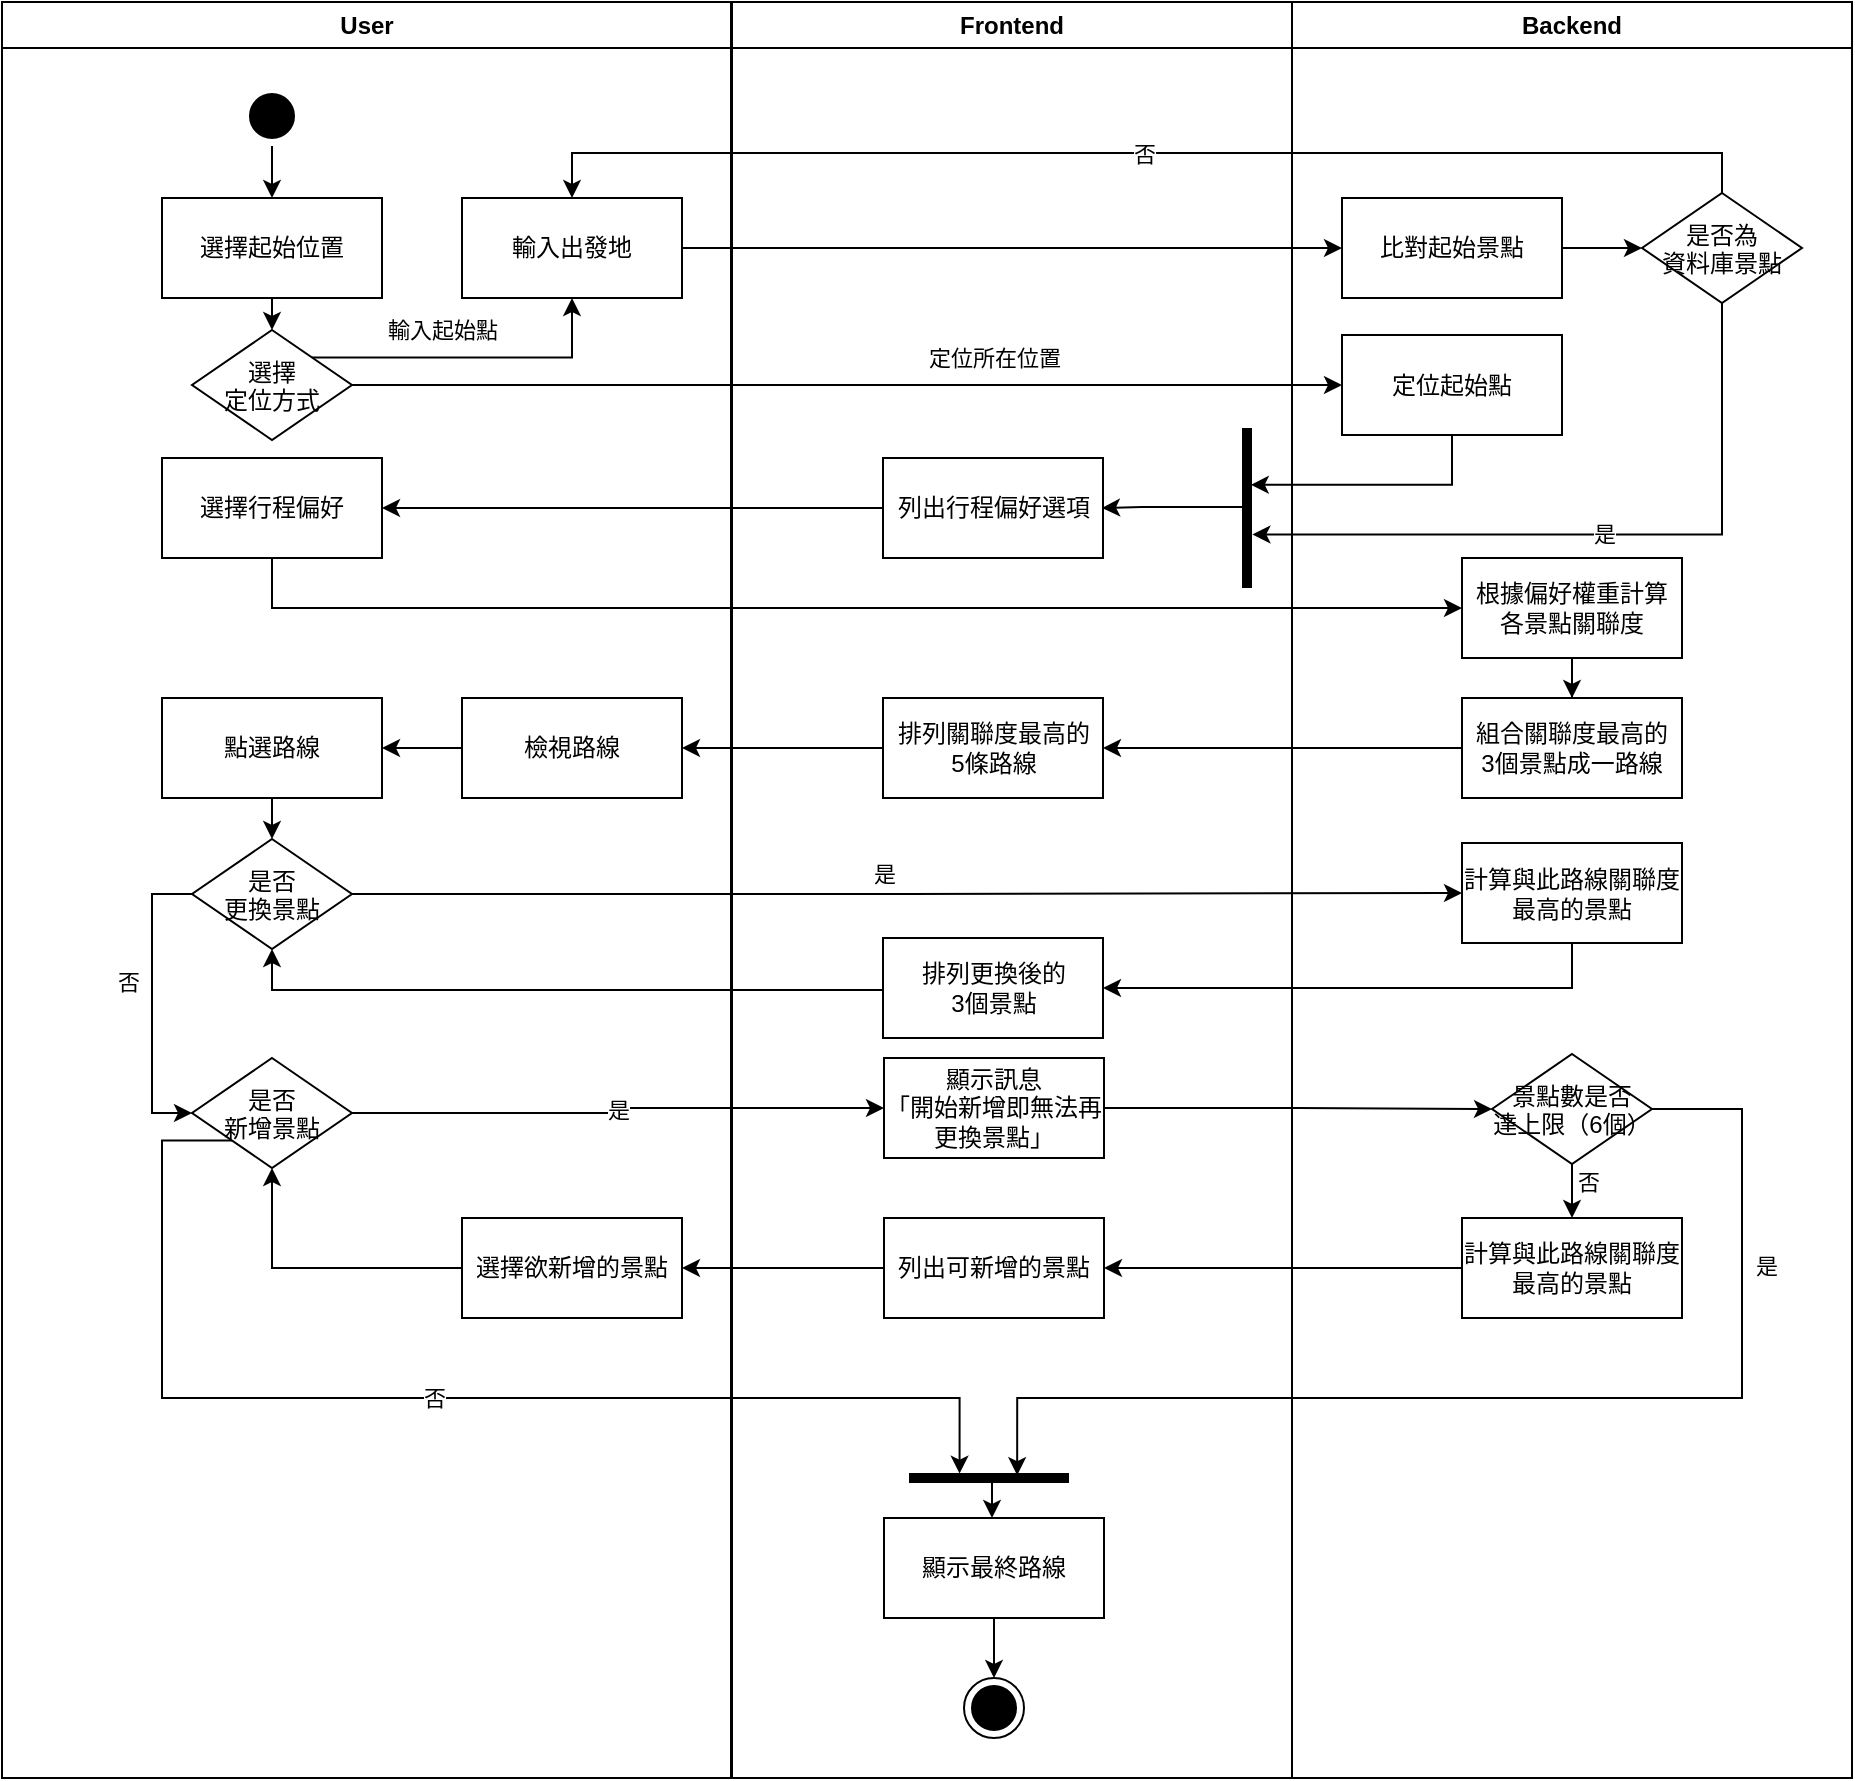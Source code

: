 <mxfile version="13.10.4" type="github" pages="5">
  <diagram name="Page-1" id="e7e014a7-5840-1c2e-5031-d8a46d1fe8dd">
    <mxGraphModel dx="1186" dy="639" grid="1" gridSize="10" guides="1" tooltips="1" connect="1" arrows="1" fold="1" page="1" pageScale="1" pageWidth="1169" pageHeight="826" background="#ffffff" math="0" shadow="0">
      <root>
        <mxCell id="0" />
        <mxCell id="1" parent="0" />
        <mxCell id="2" value="User" style="swimlane;whiteSpace=wrap" parent="1" vertex="1">
          <mxGeometry x="80" y="72" width="364.5" height="888" as="geometry" />
        </mxCell>
        <mxCell id="ppK0j8vu8VuufxJVlu7I-67" style="edgeStyle=orthogonalEdgeStyle;rounded=0;orthogonalLoop=1;jettySize=auto;html=1;exitX=0.5;exitY=1;exitDx=0;exitDy=0;entryX=0.5;entryY=0;entryDx=0;entryDy=0;strokeColor=#000000;fillColor=#000000;" parent="2" source="5" target="ppK0j8vu8VuufxJVlu7I-57" edge="1">
          <mxGeometry relative="1" as="geometry" />
        </mxCell>
        <mxCell id="5" value="" style="ellipse;shape=startState;fillColor=#000000;" parent="2" vertex="1">
          <mxGeometry x="120" y="42" width="30" height="30" as="geometry" />
        </mxCell>
        <mxCell id="cK3ykNUaYROa_rBBFCjn-56" style="edgeStyle=orthogonalEdgeStyle;rounded=0;orthogonalLoop=1;jettySize=auto;html=1;exitX=0.5;exitY=1;exitDx=0;exitDy=0;entryX=0.5;entryY=0;entryDx=0;entryDy=0;" parent="2" source="ppK0j8vu8VuufxJVlu7I-57" target="21" edge="1">
          <mxGeometry relative="1" as="geometry" />
        </mxCell>
        <mxCell id="ppK0j8vu8VuufxJVlu7I-57" value="選擇起始位置" style="rounded=0;whiteSpace=wrap;html=1;fillColor=#FFFFFF;" parent="2" vertex="1">
          <mxGeometry x="80" y="98" width="110" height="50" as="geometry" />
        </mxCell>
        <mxCell id="cK3ykNUaYROa_rBBFCjn-60" style="edgeStyle=orthogonalEdgeStyle;rounded=0;orthogonalLoop=1;jettySize=auto;html=1;exitX=1;exitY=0;exitDx=0;exitDy=0;entryX=0.5;entryY=1;entryDx=0;entryDy=0;" parent="2" source="21" target="cK3ykNUaYROa_rBBFCjn-54" edge="1">
          <mxGeometry relative="1" as="geometry" />
        </mxCell>
        <mxCell id="21" value="選擇&#xa;定位方式" style="rhombus;fillColor=#FFFFFF;strokeColor=#000000;" parent="2" vertex="1">
          <mxGeometry x="95" y="164" width="80" height="55" as="geometry" />
        </mxCell>
        <mxCell id="ppK0j8vu8VuufxJVlu7I-70" value="選擇行程偏好" style="rounded=0;whiteSpace=wrap;html=1;" parent="2" vertex="1">
          <mxGeometry x="80" y="228" width="110" height="50" as="geometry" />
        </mxCell>
        <mxCell id="cK3ykNUaYROa_rBBFCjn-79" style="edgeStyle=orthogonalEdgeStyle;rounded=0;orthogonalLoop=1;jettySize=auto;html=1;exitX=0;exitY=0.5;exitDx=0;exitDy=0;entryX=1;entryY=0.5;entryDx=0;entryDy=0;" parent="2" source="ppK0j8vu8VuufxJVlu7I-109" target="cK3ykNUaYROa_rBBFCjn-71" edge="1">
          <mxGeometry relative="1" as="geometry" />
        </mxCell>
        <mxCell id="ppK0j8vu8VuufxJVlu7I-109" value="檢視路線" style="rounded=0;whiteSpace=wrap;html=1;" parent="2" vertex="1">
          <mxGeometry x="230" y="348" width="110" height="50" as="geometry" />
        </mxCell>
        <mxCell id="cK3ykNUaYROa_rBBFCjn-95" style="edgeStyle=orthogonalEdgeStyle;rounded=0;orthogonalLoop=1;jettySize=auto;html=1;exitX=0;exitY=0.5;exitDx=0;exitDy=0;entryX=0;entryY=0.5;entryDx=0;entryDy=0;" parent="2" source="ppK0j8vu8VuufxJVlu7I-111" target="jxr4OUmFiKzb5Iq_gYUI-49" edge="1">
          <mxGeometry relative="1" as="geometry">
            <Array as="points">
              <mxPoint x="75" y="446" />
              <mxPoint x="75" y="556" />
            </Array>
          </mxGeometry>
        </mxCell>
        <mxCell id="ppK0j8vu8VuufxJVlu7I-111" value="是否&#xa;更換景點" style="rhombus;fillColor=#FFFFFF;strokeColor=#000000;" parent="2" vertex="1">
          <mxGeometry x="95" y="418.5" width="80" height="55" as="geometry" />
        </mxCell>
        <mxCell id="jxr4OUmFiKzb5Iq_gYUI-49" value="是否&#xa;新增景點" style="rhombus;fillColor=#FFFFFF;strokeColor=#000000;" parent="2" vertex="1">
          <mxGeometry x="95" y="528" width="80" height="55" as="geometry" />
        </mxCell>
        <mxCell id="cK3ykNUaYROa_rBBFCjn-54" value="輸入出發地" style="rounded=0;whiteSpace=wrap;html=1;" parent="2" vertex="1">
          <mxGeometry x="230" y="98" width="110" height="50" as="geometry" />
        </mxCell>
        <mxCell id="cK3ykNUaYROa_rBBFCjn-40" value="輸入起始點" style="edgeLabel;html=1;align=center;verticalAlign=middle;resizable=0;points=[];" parent="2" vertex="1" connectable="0">
          <mxGeometry x="220" y="164" as="geometry" />
        </mxCell>
        <mxCell id="cK3ykNUaYROa_rBBFCjn-75" style="edgeStyle=orthogonalEdgeStyle;rounded=0;orthogonalLoop=1;jettySize=auto;html=1;exitX=0.5;exitY=1;exitDx=0;exitDy=0;entryX=0.5;entryY=0;entryDx=0;entryDy=0;" parent="2" source="cK3ykNUaYROa_rBBFCjn-71" target="ppK0j8vu8VuufxJVlu7I-111" edge="1">
          <mxGeometry relative="1" as="geometry" />
        </mxCell>
        <mxCell id="cK3ykNUaYROa_rBBFCjn-71" value="點選路線" style="rounded=0;whiteSpace=wrap;html=1;" parent="2" vertex="1">
          <mxGeometry x="80" y="348" width="110" height="50" as="geometry" />
        </mxCell>
        <mxCell id="cK3ykNUaYROa_rBBFCjn-103" style="edgeStyle=orthogonalEdgeStyle;rounded=0;orthogonalLoop=1;jettySize=auto;html=1;exitX=0;exitY=0.5;exitDx=0;exitDy=0;entryX=0.5;entryY=1;entryDx=0;entryDy=0;" parent="2" source="cK3ykNUaYROa_rBBFCjn-101" target="jxr4OUmFiKzb5Iq_gYUI-49" edge="1">
          <mxGeometry relative="1" as="geometry" />
        </mxCell>
        <mxCell id="cK3ykNUaYROa_rBBFCjn-101" value="選擇欲新增的景點" style="rounded=0;whiteSpace=wrap;html=1;strokeColor=#000000;fillColor=#FFFFFF;" parent="2" vertex="1">
          <mxGeometry x="230" y="608" width="110" height="50" as="geometry" />
        </mxCell>
        <mxCell id="3" value="Frontend" style="swimlane;whiteSpace=wrap" parent="1" vertex="1">
          <mxGeometry x="445" y="72" width="280" height="888" as="geometry" />
        </mxCell>
        <mxCell id="ppK0j8vu8VuufxJVlu7I-72" value="列出行程偏好選項" style="rounded=0;whiteSpace=wrap;html=1;" parent="3" vertex="1">
          <mxGeometry x="75.5" y="228" width="110" height="50" as="geometry" />
        </mxCell>
        <mxCell id="ppK0j8vu8VuufxJVlu7I-101" value="排列關聯度最高的&lt;br&gt;5條路線" style="rounded=0;whiteSpace=wrap;html=1;" parent="3" vertex="1">
          <mxGeometry x="75.5" y="348" width="110" height="50" as="geometry" />
        </mxCell>
        <mxCell id="ppK0j8vu8VuufxJVlu7I-121" value="排列更換後的&lt;br&gt;3個景點" style="rounded=0;whiteSpace=wrap;html=1;strokeColor=#000000;fillColor=#FFFFFF;" parent="3" vertex="1">
          <mxGeometry x="75.5" y="468" width="110" height="50" as="geometry" />
        </mxCell>
        <mxCell id="38" value="" style="ellipse;shape=endState;fillColor=#000000;strokeColor=#000000;" parent="3" vertex="1">
          <mxGeometry x="116" y="838" width="30" height="30" as="geometry" />
        </mxCell>
        <mxCell id="ppK0j8vu8VuufxJVlu7I-127" style="edgeStyle=orthogonalEdgeStyle;rounded=0;orthogonalLoop=1;jettySize=auto;html=1;entryX=0.5;entryY=0;entryDx=0;entryDy=0;strokeColor=#000000;fillColor=#000000;" parent="3" source="ppK0j8vu8VuufxJVlu7I-125" target="38" edge="1">
          <mxGeometry relative="1" as="geometry" />
        </mxCell>
        <mxCell id="ppK0j8vu8VuufxJVlu7I-125" value="顯示最終路線" style="rounded=0;whiteSpace=wrap;html=1;strokeColor=#000000;fillColor=#FFFFFF;" parent="3" vertex="1">
          <mxGeometry x="76" y="758" width="110" height="50" as="geometry" />
        </mxCell>
        <mxCell id="jxr4OUmFiKzb5Iq_gYUI-54" value="列出可新增的景點" style="rounded=0;whiteSpace=wrap;html=1;strokeColor=#000000;fillColor=#FFFFFF;" parent="3" vertex="1">
          <mxGeometry x="76" y="608" width="110" height="50" as="geometry" />
        </mxCell>
        <mxCell id="cK3ykNUaYROa_rBBFCjn-39" value="定位所在位置" style="edgeLabel;html=1;align=center;verticalAlign=middle;resizable=0;points=[];" parent="3" vertex="1" connectable="0">
          <mxGeometry x="131" y="178" as="geometry" />
        </mxCell>
        <mxCell id="cK3ykNUaYROa_rBBFCjn-63" value="" style="html=1;points=[];perimeter=orthogonalPerimeter;fillColor=#000000;strokeColor=none;" parent="3" vertex="1">
          <mxGeometry x="255" y="213" width="5" height="80" as="geometry" />
        </mxCell>
        <mxCell id="cK3ykNUaYROa_rBBFCjn-67" style="edgeStyle=orthogonalEdgeStyle;rounded=0;orthogonalLoop=1;jettySize=auto;html=1;exitX=0;exitY=0.5;exitDx=0;exitDy=0;strokeColor=#000000;fillColor=#000000;" parent="3" edge="1">
          <mxGeometry relative="1" as="geometry">
            <mxPoint x="255" y="252.5" as="sourcePoint" />
            <mxPoint x="185" y="253" as="targetPoint" />
            <Array as="points">
              <mxPoint x="205" y="253" />
              <mxPoint x="205" y="253" />
            </Array>
          </mxGeometry>
        </mxCell>
        <mxCell id="cK3ykNUaYROa_rBBFCjn-93" value="是" style="edgeLabel;html=1;align=center;verticalAlign=middle;resizable=0;points=[];" parent="3" vertex="1" connectable="0">
          <mxGeometry x="76" y="436" as="geometry" />
        </mxCell>
        <mxCell id="cK3ykNUaYROa_rBBFCjn-97" value="顯示訊息&lt;br&gt;「開始新增即無法再更換景點」" style="rounded=0;whiteSpace=wrap;html=1;strokeColor=#000000;fillColor=#FFFFFF;" parent="3" vertex="1">
          <mxGeometry x="76" y="528" width="110" height="50" as="geometry" />
        </mxCell>
        <mxCell id="cK3ykNUaYROa_rBBFCjn-104" value="" style="html=1;points=[];perimeter=orthogonalPerimeter;fillColor=#000000;strokeColor=none;rotation=-90;" parent="3" vertex="1">
          <mxGeometry x="126" y="698" width="5" height="80" as="geometry" />
        </mxCell>
        <mxCell id="cK3ykNUaYROa_rBBFCjn-107" style="edgeStyle=orthogonalEdgeStyle;rounded=0;orthogonalLoop=1;jettySize=auto;html=1;strokeColor=#000000;fillColor=#000000;" parent="3" edge="1">
          <mxGeometry relative="1" as="geometry">
            <mxPoint x="130" y="738" as="sourcePoint" />
            <mxPoint x="130" y="758" as="targetPoint" />
          </mxGeometry>
        </mxCell>
        <mxCell id="4" value="Backend" style="swimlane;whiteSpace=wrap" parent="1" vertex="1">
          <mxGeometry x="725" y="72" width="280" height="888" as="geometry" />
        </mxCell>
        <mxCell id="ppK0j8vu8VuufxJVlu7I-76" value="是否為&#xa;資料庫景點" style="rhombus;fillColor=#FFFFFF;strokeColor=#000000;" parent="4" vertex="1">
          <mxGeometry x="175" y="95.5" width="80" height="55" as="geometry" />
        </mxCell>
        <mxCell id="ppK0j8vu8VuufxJVlu7I-99" value="根據偏好權重計算&lt;br&gt;各景點關聯度" style="rounded=0;whiteSpace=wrap;html=1;" parent="4" vertex="1">
          <mxGeometry x="85" y="278" width="110" height="50" as="geometry" />
        </mxCell>
        <mxCell id="ppK0j8vu8VuufxJVlu7I-106" value="組合關聯度最高的&lt;br&gt;3個景點成一路線" style="rounded=0;whiteSpace=wrap;html=1;" parent="4" vertex="1">
          <mxGeometry x="85" y="348" width="110" height="50" as="geometry" />
        </mxCell>
        <mxCell id="ppK0j8vu8VuufxJVlu7I-105" style="edgeStyle=orthogonalEdgeStyle;rounded=0;orthogonalLoop=1;jettySize=auto;html=1;exitX=0.5;exitY=1;exitDx=0;exitDy=0;strokeColor=#000000;fillColor=#000000;" parent="4" source="ppK0j8vu8VuufxJVlu7I-99" target="ppK0j8vu8VuufxJVlu7I-106" edge="1">
          <mxGeometry relative="1" as="geometry">
            <mxPoint x="140" y="378" as="targetPoint" />
          </mxGeometry>
        </mxCell>
        <mxCell id="ppK0j8vu8VuufxJVlu7I-119" value="計算與此路線關聯度最高的景點" style="rounded=0;whiteSpace=wrap;html=1;strokeColor=#000000;fillColor=#FFFFFF;" parent="4" vertex="1">
          <mxGeometry x="85" y="420.5" width="110" height="50" as="geometry" />
        </mxCell>
        <mxCell id="ruZ6EW7WeJDkicJnZ1qc-38" value="計算與此路線關聯度&lt;br&gt;最高的景點" style="rounded=0;whiteSpace=wrap;html=1;strokeColor=#000000;fillColor=#FFFFFF;" parent="4" vertex="1">
          <mxGeometry x="85" y="608" width="110" height="50" as="geometry" />
        </mxCell>
        <mxCell id="ruZ6EW7WeJDkicJnZ1qc-40" style="edgeStyle=orthogonalEdgeStyle;rounded=0;orthogonalLoop=1;jettySize=auto;html=1;exitX=0.5;exitY=1;exitDx=0;exitDy=0;entryX=0.5;entryY=0;entryDx=0;entryDy=0;" parent="4" source="ruZ6EW7WeJDkicJnZ1qc-39" target="ruZ6EW7WeJDkicJnZ1qc-38" edge="1">
          <mxGeometry relative="1" as="geometry" />
        </mxCell>
        <mxCell id="ruZ6EW7WeJDkicJnZ1qc-39" value="景點數是否&#xa;達上限（6個）" style="rhombus;fillColor=#FFFFFF;strokeColor=#000000;" parent="4" vertex="1">
          <mxGeometry x="100" y="526" width="80" height="55" as="geometry" />
        </mxCell>
        <mxCell id="ruZ6EW7WeJDkicJnZ1qc-43" value="否" style="edgeLabel;html=1;align=center;verticalAlign=middle;resizable=0;points=[];" parent="4" vertex="1" connectable="0">
          <mxGeometry x="146" y="706" as="geometry">
            <mxPoint x="2" y="-116" as="offset" />
          </mxGeometry>
        </mxCell>
        <mxCell id="cK3ykNUaYROa_rBBFCjn-53" style="edgeStyle=orthogonalEdgeStyle;rounded=0;orthogonalLoop=1;jettySize=auto;html=1;exitX=1;exitY=0.5;exitDx=0;exitDy=0;entryX=0;entryY=0.5;entryDx=0;entryDy=0;" parent="4" source="ppK0j8vu8VuufxJVlu7I-52" target="ppK0j8vu8VuufxJVlu7I-76" edge="1">
          <mxGeometry relative="1" as="geometry" />
        </mxCell>
        <mxCell id="ppK0j8vu8VuufxJVlu7I-52" value="比對起始景點" style="rounded=0;whiteSpace=wrap;html=1;" parent="4" vertex="1">
          <mxGeometry x="25" y="98" width="110" height="50" as="geometry" />
        </mxCell>
        <mxCell id="cK3ykNUaYROa_rBBFCjn-38" value="定位起始點" style="rounded=0;whiteSpace=wrap;html=1;" parent="4" vertex="1">
          <mxGeometry x="25" y="166.5" width="110" height="50" as="geometry" />
        </mxCell>
        <mxCell id="cK3ykNUaYROa_rBBFCjn-106" value="是" style="edgeLabel;html=1;align=center;verticalAlign=middle;resizable=0;points=[];" parent="4" vertex="1" connectable="0">
          <mxGeometry x="235" y="748" as="geometry">
            <mxPoint x="2" y="-116" as="offset" />
          </mxGeometry>
        </mxCell>
        <mxCell id="ppK0j8vu8VuufxJVlu7I-87" value="否" style="edgeStyle=orthogonalEdgeStyle;rounded=0;orthogonalLoop=1;jettySize=auto;html=1;exitX=0.5;exitY=0;exitDx=0;exitDy=0;entryX=0.5;entryY=0;entryDx=0;entryDy=0;strokeColor=#000000;fillColor=#000000;" parent="1" source="ppK0j8vu8VuufxJVlu7I-76" target="cK3ykNUaYROa_rBBFCjn-54" edge="1">
          <mxGeometry relative="1" as="geometry">
            <mxPoint x="631" y="145" as="targetPoint" />
          </mxGeometry>
        </mxCell>
        <mxCell id="ppK0j8vu8VuufxJVlu7I-96" style="edgeStyle=orthogonalEdgeStyle;rounded=0;orthogonalLoop=1;jettySize=auto;html=1;exitX=0;exitY=0.5;exitDx=0;exitDy=0;entryX=1;entryY=0.5;entryDx=0;entryDy=0;strokeColor=#000000;fillColor=#000000;" parent="1" source="ppK0j8vu8VuufxJVlu7I-72" target="ppK0j8vu8VuufxJVlu7I-70" edge="1">
          <mxGeometry relative="1" as="geometry" />
        </mxCell>
        <mxCell id="ppK0j8vu8VuufxJVlu7I-100" style="edgeStyle=orthogonalEdgeStyle;rounded=0;orthogonalLoop=1;jettySize=auto;html=1;strokeColor=#000000;fillColor=#000000;exitX=0;exitY=0.5;exitDx=0;exitDy=0;" parent="1" source="ppK0j8vu8VuufxJVlu7I-106" target="ppK0j8vu8VuufxJVlu7I-101" edge="1">
          <mxGeometry relative="1" as="geometry">
            <mxPoint x="630" y="413" as="targetPoint" />
          </mxGeometry>
        </mxCell>
        <mxCell id="ppK0j8vu8VuufxJVlu7I-107" style="edgeStyle=orthogonalEdgeStyle;rounded=0;orthogonalLoop=1;jettySize=auto;html=1;exitX=0.5;exitY=1;exitDx=0;exitDy=0;strokeColor=#000000;fillColor=#000000;entryX=0;entryY=0.5;entryDx=0;entryDy=0;" parent="1" source="ppK0j8vu8VuufxJVlu7I-70" target="ppK0j8vu8VuufxJVlu7I-99" edge="1">
          <mxGeometry relative="1" as="geometry">
            <mxPoint x="740" y="400" as="targetPoint" />
          </mxGeometry>
        </mxCell>
        <mxCell id="ppK0j8vu8VuufxJVlu7I-108" style="edgeStyle=orthogonalEdgeStyle;rounded=0;orthogonalLoop=1;jettySize=auto;html=1;exitX=0;exitY=0.5;exitDx=0;exitDy=0;strokeColor=#000000;fillColor=#000000;" parent="1" source="ppK0j8vu8VuufxJVlu7I-101" target="ppK0j8vu8VuufxJVlu7I-109" edge="1">
          <mxGeometry relative="1" as="geometry">
            <mxPoint x="270" y="445" as="targetPoint" />
          </mxGeometry>
        </mxCell>
        <mxCell id="ppK0j8vu8VuufxJVlu7I-120" style="edgeStyle=orthogonalEdgeStyle;rounded=0;orthogonalLoop=1;jettySize=auto;html=1;exitX=0.5;exitY=1;exitDx=0;exitDy=0;strokeColor=#000000;fillColor=#000000;entryX=1;entryY=0.5;entryDx=0;entryDy=0;" parent="1" source="ppK0j8vu8VuufxJVlu7I-119" target="ppK0j8vu8VuufxJVlu7I-121" edge="1">
          <mxGeometry relative="1" as="geometry">
            <mxPoint x="390" y="590" as="targetPoint" />
          </mxGeometry>
        </mxCell>
        <mxCell id="jxr4OUmFiKzb5Iq_gYUI-55" value="是" style="edgeStyle=orthogonalEdgeStyle;rounded=0;orthogonalLoop=1;jettySize=auto;html=1;exitX=1;exitY=0.5;exitDx=0;exitDy=0;strokeColor=#000000;fillColor=#000000;entryX=0;entryY=0.5;entryDx=0;entryDy=0;" parent="1" source="jxr4OUmFiKzb5Iq_gYUI-49" target="cK3ykNUaYROa_rBBFCjn-97" edge="1">
          <mxGeometry relative="1" as="geometry">
            <mxPoint x="806" y="727.5" as="targetPoint" />
            <mxPoint x="260" y="720" as="sourcePoint" />
          </mxGeometry>
        </mxCell>
        <mxCell id="jxr4OUmFiKzb5Iq_gYUI-58" value="否" style="edgeStyle=orthogonalEdgeStyle;rounded=0;orthogonalLoop=1;jettySize=auto;html=1;entryX=0.94;entryY=0.316;entryDx=0;entryDy=0;strokeColor=#000000;fillColor=#000000;exitX=0;exitY=1;exitDx=0;exitDy=0;entryPerimeter=0;" parent="1" source="jxr4OUmFiKzb5Iq_gYUI-49" target="cK3ykNUaYROa_rBBFCjn-104" edge="1">
          <mxGeometry relative="1" as="geometry">
            <Array as="points">
              <mxPoint x="160" y="641" />
              <mxPoint x="160" y="770" />
              <mxPoint x="559" y="770" />
            </Array>
            <mxPoint x="175" y="730" as="sourcePoint" />
            <mxPoint x="160" y="867.5" as="targetPoint" />
          </mxGeometry>
        </mxCell>
        <mxCell id="ruZ6EW7WeJDkicJnZ1qc-42" style="edgeStyle=orthogonalEdgeStyle;rounded=0;orthogonalLoop=1;jettySize=auto;html=1;exitX=0;exitY=0.5;exitDx=0;exitDy=0;entryX=1;entryY=0.5;entryDx=0;entryDy=0;" parent="1" source="ruZ6EW7WeJDkicJnZ1qc-38" target="jxr4OUmFiKzb5Iq_gYUI-54" edge="1">
          <mxGeometry relative="1" as="geometry" />
        </mxCell>
        <mxCell id="cK3ykNUaYROa_rBBFCjn-55" style="edgeStyle=orthogonalEdgeStyle;rounded=0;orthogonalLoop=1;jettySize=auto;html=1;exitX=1;exitY=0.5;exitDx=0;exitDy=0;entryX=0;entryY=0.5;entryDx=0;entryDy=0;" parent="1" source="cK3ykNUaYROa_rBBFCjn-54" target="ppK0j8vu8VuufxJVlu7I-52" edge="1">
          <mxGeometry relative="1" as="geometry" />
        </mxCell>
        <mxCell id="cK3ykNUaYROa_rBBFCjn-59" style="edgeStyle=orthogonalEdgeStyle;rounded=0;orthogonalLoop=1;jettySize=auto;html=1;exitX=1;exitY=0.5;exitDx=0;exitDy=0;entryX=0;entryY=0.5;entryDx=0;entryDy=0;" parent="1" source="21" target="cK3ykNUaYROa_rBBFCjn-38" edge="1">
          <mxGeometry relative="1" as="geometry" />
        </mxCell>
        <mxCell id="cK3ykNUaYROa_rBBFCjn-68" style="edgeStyle=orthogonalEdgeStyle;rounded=0;orthogonalLoop=1;jettySize=auto;html=1;exitX=0.5;exitY=1;exitDx=0;exitDy=0;entryX=0.88;entryY=0.355;entryDx=0;entryDy=0;entryPerimeter=0;" parent="1" source="cK3ykNUaYROa_rBBFCjn-38" target="cK3ykNUaYROa_rBBFCjn-63" edge="1">
          <mxGeometry relative="1" as="geometry" />
        </mxCell>
        <mxCell id="cK3ykNUaYROa_rBBFCjn-70" value="是" style="edgeStyle=orthogonalEdgeStyle;rounded=0;orthogonalLoop=1;jettySize=auto;html=1;strokeColor=#000000;fillColor=#000000;entryX=1.04;entryY=0.715;entryDx=0;entryDy=0;entryPerimeter=0;exitX=0.5;exitY=1;exitDx=0;exitDy=0;" parent="1" source="ppK0j8vu8VuufxJVlu7I-76" edge="1">
          <mxGeometry relative="1" as="geometry">
            <mxPoint x="705.2" y="338.2" as="targetPoint" />
            <mxPoint x="940" y="230" as="sourcePoint" />
            <Array as="points">
              <mxPoint x="940" y="338" />
            </Array>
          </mxGeometry>
        </mxCell>
        <mxCell id="cK3ykNUaYROa_rBBFCjn-81" style="edgeStyle=orthogonalEdgeStyle;rounded=0;orthogonalLoop=1;jettySize=auto;html=1;exitX=1;exitY=0.5;exitDx=0;exitDy=0;" parent="1" source="ppK0j8vu8VuufxJVlu7I-111" target="ppK0j8vu8VuufxJVlu7I-119" edge="1">
          <mxGeometry relative="1" as="geometry" />
        </mxCell>
        <mxCell id="cK3ykNUaYROa_rBBFCjn-94" style="edgeStyle=orthogonalEdgeStyle;rounded=0;orthogonalLoop=1;jettySize=auto;html=1;exitX=0;exitY=0.5;exitDx=0;exitDy=0;entryX=0.5;entryY=1;entryDx=0;entryDy=0;" parent="1" source="ppK0j8vu8VuufxJVlu7I-121" target="ppK0j8vu8VuufxJVlu7I-111" edge="1">
          <mxGeometry relative="1" as="geometry">
            <Array as="points">
              <mxPoint x="521" y="566" />
              <mxPoint x="215" y="566" />
            </Array>
          </mxGeometry>
        </mxCell>
        <mxCell id="cK3ykNUaYROa_rBBFCjn-96" value="否" style="edgeLabel;html=1;align=center;verticalAlign=middle;resizable=0;points=[];" parent="1" vertex="1" connectable="0">
          <mxGeometry x="536" y="526" as="geometry">
            <mxPoint x="-393" y="36" as="offset" />
          </mxGeometry>
        </mxCell>
        <mxCell id="cK3ykNUaYROa_rBBFCjn-98" style="edgeStyle=orthogonalEdgeStyle;rounded=0;orthogonalLoop=1;jettySize=auto;html=1;exitX=1;exitY=0.5;exitDx=0;exitDy=0;entryX=0;entryY=0.5;entryDx=0;entryDy=0;" parent="1" source="cK3ykNUaYROa_rBBFCjn-97" target="ruZ6EW7WeJDkicJnZ1qc-39" edge="1">
          <mxGeometry relative="1" as="geometry" />
        </mxCell>
        <mxCell id="cK3ykNUaYROa_rBBFCjn-102" style="edgeStyle=orthogonalEdgeStyle;rounded=0;orthogonalLoop=1;jettySize=auto;html=1;exitX=0;exitY=0.5;exitDx=0;exitDy=0;entryX=1;entryY=0.5;entryDx=0;entryDy=0;" parent="1" source="jxr4OUmFiKzb5Iq_gYUI-54" target="cK3ykNUaYROa_rBBFCjn-101" edge="1">
          <mxGeometry relative="1" as="geometry" />
        </mxCell>
        <mxCell id="cK3ykNUaYROa_rBBFCjn-105" style="edgeStyle=orthogonalEdgeStyle;rounded=0;orthogonalLoop=1;jettySize=auto;html=1;exitX=1;exitY=0.5;exitDx=0;exitDy=0;entryX=0.78;entryY=0.676;entryDx=0;entryDy=0;entryPerimeter=0;" parent="1" source="ruZ6EW7WeJDkicJnZ1qc-39" target="cK3ykNUaYROa_rBBFCjn-104" edge="1">
          <mxGeometry relative="1" as="geometry">
            <Array as="points">
              <mxPoint x="950" y="626" />
              <mxPoint x="950" y="770" />
              <mxPoint x="588" y="770" />
            </Array>
          </mxGeometry>
        </mxCell>
      </root>
    </mxGraphModel>
  </diagram>
  <diagram id="ApR0nUHVrAWEcx5pm0RY" name="Page-2">
    <mxGraphModel dx="1038" dy="548" grid="1" gridSize="10" guides="1" tooltips="1" connect="1" arrows="1" fold="1" page="1" pageScale="1" pageWidth="827" pageHeight="1169" math="0" shadow="0">
      <root>
        <mxCell id="unPt-CfE9gg_xR5_pxN_-0" />
        <mxCell id="unPt-CfE9gg_xR5_pxN_-1" parent="unPt-CfE9gg_xR5_pxN_-0" />
        <mxCell id="VJmC0vJ_p1k22lX9oLKS-0" value="User" style="swimlane;whiteSpace=wrap" parent="unPt-CfE9gg_xR5_pxN_-1" vertex="1">
          <mxGeometry x="80" y="72" width="360" height="1078" as="geometry" />
        </mxCell>
        <mxCell id="ydiVJFpolEovmBLydGfg-1" style="edgeStyle=orthogonalEdgeStyle;rounded=0;orthogonalLoop=1;jettySize=auto;html=1;exitX=0.5;exitY=1;exitDx=0;exitDy=0;entryX=0.5;entryY=0;entryDx=0;entryDy=0;" parent="VJmC0vJ_p1k22lX9oLKS-0" source="VJmC0vJ_p1k22lX9oLKS-67" target="fO-4J-LZSwy8DaHoXitR-0" edge="1">
          <mxGeometry relative="1" as="geometry" />
        </mxCell>
        <mxCell id="VJmC0vJ_p1k22lX9oLKS-67" value="" style="ellipse;fillColor=#000000;strokeColor=none;" parent="VJmC0vJ_p1k22lX9oLKS-0" vertex="1">
          <mxGeometry x="90" y="38" width="30" height="30" as="geometry" />
        </mxCell>
        <mxCell id="ydiVJFpolEovmBLydGfg-2" style="edgeStyle=orthogonalEdgeStyle;rounded=0;orthogonalLoop=1;jettySize=auto;html=1;exitX=0.5;exitY=1;exitDx=0;exitDy=0;entryX=0.5;entryY=0;entryDx=0;entryDy=0;" parent="VJmC0vJ_p1k22lX9oLKS-0" source="fO-4J-LZSwy8DaHoXitR-0" target="ydiVJFpolEovmBLydGfg-0" edge="1">
          <mxGeometry relative="1" as="geometry" />
        </mxCell>
        <mxCell id="fO-4J-LZSwy8DaHoXitR-0" value="選擇起始位置" style="html=1;" parent="VJmC0vJ_p1k22lX9oLKS-0" vertex="1">
          <mxGeometry x="50" y="88" width="110" height="50" as="geometry" />
        </mxCell>
        <mxCell id="fNqX8IiOOkzKNAeZ5xTb-1" style="edgeStyle=orthogonalEdgeStyle;rounded=0;orthogonalLoop=1;jettySize=auto;html=1;exitX=1;exitY=0.5;exitDx=0;exitDy=0;entryX=0;entryY=0.5;entryDx=0;entryDy=0;" parent="VJmC0vJ_p1k22lX9oLKS-0" source="ydiVJFpolEovmBLydGfg-0" target="fNqX8IiOOkzKNAeZ5xTb-0" edge="1">
          <mxGeometry relative="1" as="geometry" />
        </mxCell>
        <mxCell id="ydiVJFpolEovmBLydGfg-0" value="選擇&#xa;定位方式" style="rhombus;fillColor=#FFFFFF;strokeColor=#000000;" parent="VJmC0vJ_p1k22lX9oLKS-0" vertex="1">
          <mxGeometry x="65" y="158" width="80" height="55" as="geometry" />
        </mxCell>
        <mxCell id="fNqX8IiOOkzKNAeZ5xTb-0" value="輸入出發地" style="rounded=0;whiteSpace=wrap;html=1;" parent="VJmC0vJ_p1k22lX9oLKS-0" vertex="1">
          <mxGeometry x="210" y="160.5" width="110" height="50" as="geometry" />
        </mxCell>
        <mxCell id="N3GWCDyLtbpZvjjmdudr-0" value="輸入起始點" style="edgeLabel;html=1;align=center;verticalAlign=middle;resizable=0;points=[];" parent="VJmC0vJ_p1k22lX9oLKS-0" vertex="1" connectable="0">
          <mxGeometry x="170" y="174" as="geometry" />
        </mxCell>
        <mxCell id="FHYp18kSvgdXk8QSD6FJ-0" value="定位所在位置" style="edgeLabel;html=1;align=center;verticalAlign=middle;resizable=0;points=[];" parent="VJmC0vJ_p1k22lX9oLKS-0" vertex="1" connectable="0">
          <mxGeometry x="260" y="243" as="geometry" />
        </mxCell>
        <mxCell id="pVNrbS-83j-LOLwaV4U8-0" value="選擇行程偏好" style="rounded=0;whiteSpace=wrap;html=1;" parent="VJmC0vJ_p1k22lX9oLKS-0" vertex="1">
          <mxGeometry x="125" y="318" width="110" height="50" as="geometry" />
        </mxCell>
        <mxCell id="gjmQ_ck-Rc1zfVfGLi4w-1" style="edgeStyle=orthogonalEdgeStyle;rounded=0;orthogonalLoop=1;jettySize=auto;html=1;exitX=0.5;exitY=1;exitDx=0;exitDy=0;entryX=0.5;entryY=0;entryDx=0;entryDy=0;" parent="VJmC0vJ_p1k22lX9oLKS-0" source="ljimaw0nd_LXeTOV9N75-0" target="gjmQ_ck-Rc1zfVfGLi4w-0" edge="1">
          <mxGeometry relative="1" as="geometry" />
        </mxCell>
        <mxCell id="ljimaw0nd_LXeTOV9N75-0" value="檢視路線" style="rounded=0;whiteSpace=wrap;html=1;" parent="VJmC0vJ_p1k22lX9oLKS-0" vertex="1">
          <mxGeometry x="125" y="462.5" width="110" height="50" as="geometry" />
        </mxCell>
        <mxCell id="ZmxKQ7ms9aLGMcQDK13I-1" style="edgeStyle=orthogonalEdgeStyle;rounded=0;orthogonalLoop=1;jettySize=auto;html=1;exitX=0.5;exitY=1;exitDx=0;exitDy=0;entryX=0.5;entryY=0;entryDx=0;entryDy=0;" parent="VJmC0vJ_p1k22lX9oLKS-0" source="gjmQ_ck-Rc1zfVfGLi4w-0" target="ZmxKQ7ms9aLGMcQDK13I-0" edge="1">
          <mxGeometry relative="1" as="geometry" />
        </mxCell>
        <mxCell id="gjmQ_ck-Rc1zfVfGLi4w-0" value="點選路線" style="rounded=0;whiteSpace=wrap;html=1;" parent="VJmC0vJ_p1k22lX9oLKS-0" vertex="1">
          <mxGeometry x="125" y="528" width="110" height="50" as="geometry" />
        </mxCell>
        <mxCell id="nDS011vUd1iVRMZf5xfw-1" style="edgeStyle=orthogonalEdgeStyle;rounded=0;orthogonalLoop=1;jettySize=auto;html=1;exitX=0;exitY=0.5;exitDx=0;exitDy=0;entryX=0.5;entryY=0;entryDx=0;entryDy=0;" parent="VJmC0vJ_p1k22lX9oLKS-0" source="ZmxKQ7ms9aLGMcQDK13I-0" target="nDS011vUd1iVRMZf5xfw-0" edge="1">
          <mxGeometry relative="1" as="geometry">
            <Array as="points">
              <mxPoint x="105" y="626" />
            </Array>
          </mxGeometry>
        </mxCell>
        <mxCell id="ZmxKQ7ms9aLGMcQDK13I-0" value="是否&#xa;更換景點" style="rhombus;fillColor=#FFFFFF;strokeColor=#000000;" parent="VJmC0vJ_p1k22lX9oLKS-0" vertex="1">
          <mxGeometry x="140" y="598" width="80" height="55" as="geometry" />
        </mxCell>
        <mxCell id="nDS011vUd1iVRMZf5xfw-0" value="是否&#xa;新增景點" style="rhombus;fillColor=#FFFFFF;strokeColor=#000000;" parent="VJmC0vJ_p1k22lX9oLKS-0" vertex="1">
          <mxGeometry x="65" y="735.5" width="80" height="55" as="geometry" />
        </mxCell>
        <mxCell id="nDS011vUd1iVRMZf5xfw-2" value="是" style="edgeLabel;html=1;align=center;verticalAlign=middle;resizable=0;points=[];" parent="VJmC0vJ_p1k22lX9oLKS-0" vertex="1" connectable="0">
          <mxGeometry x="105" y="487.5" as="geometry">
            <mxPoint x="229" y="126" as="offset" />
          </mxGeometry>
        </mxCell>
        <mxCell id="nDS011vUd1iVRMZf5xfw-3" value="否" style="edgeLabel;html=1;align=center;verticalAlign=middle;resizable=0;points=[];" parent="VJmC0vJ_p1k22lX9oLKS-0" vertex="1" connectable="0">
          <mxGeometry x="-136" y="558" as="geometry">
            <mxPoint x="229" y="126" as="offset" />
          </mxGeometry>
        </mxCell>
        <mxCell id="uS8Wvzoy_rW2rTAMlGWx-3" style="edgeStyle=orthogonalEdgeStyle;rounded=0;orthogonalLoop=1;jettySize=auto;html=1;exitX=0;exitY=0.5;exitDx=0;exitDy=0;entryX=0.5;entryY=1;entryDx=0;entryDy=0;" parent="VJmC0vJ_p1k22lX9oLKS-0" source="CI8F-uyJcumI6YAwOA07-0" target="nDS011vUd1iVRMZf5xfw-0" edge="1">
          <mxGeometry relative="1" as="geometry" />
        </mxCell>
        <mxCell id="CI8F-uyJcumI6YAwOA07-0" value="選擇欲新增的景點" style="rounded=0;whiteSpace=wrap;html=1;strokeColor=#000000;fillColor=#FFFFFF;" parent="VJmC0vJ_p1k22lX9oLKS-0" vertex="1">
          <mxGeometry x="205" y="808" width="110" height="50" as="geometry" />
        </mxCell>
        <mxCell id="9PR56mxn4MOF85WrsnWM-6" value="否" style="edgeLabel;html=1;align=center;verticalAlign=middle;resizable=0;points=[];" parent="VJmC0vJ_p1k22lX9oLKS-0" vertex="1" connectable="0">
          <mxGeometry x="-175" y="713" as="geometry">
            <mxPoint x="229" y="126" as="offset" />
          </mxGeometry>
        </mxCell>
        <mxCell id="9PR56mxn4MOF85WrsnWM-8" value="是" style="edgeLabel;html=1;align=center;verticalAlign=middle;resizable=0;points=[];" parent="VJmC0vJ_p1k22lX9oLKS-0" vertex="1" connectable="0">
          <mxGeometry x="40" y="625.5" as="geometry">
            <mxPoint x="229" y="126" as="offset" />
          </mxGeometry>
        </mxCell>
        <mxCell id="VJmC0vJ_p1k22lX9oLKS-19" value="System" style="swimlane;whiteSpace=wrap" parent="unPt-CfE9gg_xR5_pxN_-1" vertex="1">
          <mxGeometry x="440" y="72" width="360" height="1078" as="geometry" />
        </mxCell>
        <mxCell id="GPT41twSQDhy25UnQRTS-1" style="edgeStyle=orthogonalEdgeStyle;rounded=0;orthogonalLoop=1;jettySize=auto;html=1;exitX=1;exitY=0.5;exitDx=0;exitDy=0;entryX=0;entryY=0.5;entryDx=0;entryDy=0;" parent="VJmC0vJ_p1k22lX9oLKS-19" source="2HwmhRPb520Yy3zAajEr-0" target="GPT41twSQDhy25UnQRTS-0" edge="1">
          <mxGeometry relative="1" as="geometry" />
        </mxCell>
        <mxCell id="2HwmhRPb520Yy3zAajEr-0" value="比對起始景點" style="rounded=0;whiteSpace=wrap;html=1;" parent="VJmC0vJ_p1k22lX9oLKS-19" vertex="1">
          <mxGeometry x="40" y="160.5" width="110" height="50" as="geometry" />
        </mxCell>
        <mxCell id="fusBMo20h3q3hRPO7p3z-2" style="edgeStyle=orthogonalEdgeStyle;rounded=0;orthogonalLoop=1;jettySize=auto;html=1;exitX=0.5;exitY=1;exitDx=0;exitDy=0;entryX=0.94;entryY=0.675;entryDx=0;entryDy=0;entryPerimeter=0;" parent="VJmC0vJ_p1k22lX9oLKS-19" target="Psa2C2N-mSPcSDjJtzzU-0" edge="1">
          <mxGeometry relative="1" as="geometry">
            <mxPoint x="270" y="210" as="sourcePoint" />
            <mxPoint x="194" y="293" as="targetPoint" />
            <Array as="points">
              <mxPoint x="270" y="253" />
              <mxPoint x="194" y="253" />
            </Array>
          </mxGeometry>
        </mxCell>
        <mxCell id="GPT41twSQDhy25UnQRTS-0" value="是否為&#xa;資料庫景點" style="rhombus;fillColor=#FFFFFF;strokeColor=#000000;" parent="VJmC0vJ_p1k22lX9oLKS-19" vertex="1">
          <mxGeometry x="230" y="158" width="80" height="55" as="geometry" />
        </mxCell>
        <mxCell id="GPT41twSQDhy25UnQRTS-3" value="否" style="edgeLabel;html=1;align=center;verticalAlign=middle;resizable=0;points=[];" parent="VJmC0vJ_p1k22lX9oLKS-19" vertex="1" connectable="0">
          <mxGeometry x="95" y="55" as="geometry">
            <mxPoint x="3" y="71" as="offset" />
          </mxGeometry>
        </mxCell>
        <mxCell id="fusBMo20h3q3hRPO7p3z-1" style="edgeStyle=orthogonalEdgeStyle;rounded=0;orthogonalLoop=1;jettySize=auto;html=1;exitX=1;exitY=0.5;exitDx=0;exitDy=0;entryX=0.94;entryY=0.375;entryDx=0;entryDy=0;entryPerimeter=0;" parent="VJmC0vJ_p1k22lX9oLKS-19" source="-reVaouew2m_lxR5b55J-0" target="Psa2C2N-mSPcSDjJtzzU-0" edge="1">
          <mxGeometry relative="1" as="geometry" />
        </mxCell>
        <mxCell id="-reVaouew2m_lxR5b55J-0" value="定位起始點" style="rounded=0;whiteSpace=wrap;html=1;" parent="VJmC0vJ_p1k22lX9oLKS-19" vertex="1">
          <mxGeometry x="40" y="228" width="110" height="50" as="geometry" />
        </mxCell>
        <mxCell id="fusBMo20h3q3hRPO7p3z-0" value="列出行程偏好選項" style="rounded=0;whiteSpace=wrap;html=1;" parent="VJmC0vJ_p1k22lX9oLKS-19" vertex="1">
          <mxGeometry x="125" y="318" width="110" height="50" as="geometry" />
        </mxCell>
        <mxCell id="fusBMo20h3q3hRPO7p3z-3" value="是" style="edgeLabel;html=1;align=center;verticalAlign=middle;resizable=0;points=[];" parent="VJmC0vJ_p1k22lX9oLKS-19" vertex="1" connectable="0">
          <mxGeometry x="50" y="108" as="geometry">
            <mxPoint x="229" y="126" as="offset" />
          </mxGeometry>
        </mxCell>
        <mxCell id="Psa2C2N-mSPcSDjJtzzU-0" value="" style="html=1;points=[];perimeter=orthogonalPerimeter;fillColor=#000000;strokeColor=none;rotation=-90;" parent="VJmC0vJ_p1k22lX9oLKS-19" vertex="1">
          <mxGeometry x="177.5" y="258" width="5" height="80" as="geometry" />
        </mxCell>
        <mxCell id="Psa2C2N-mSPcSDjJtzzU-1" style="edgeStyle=orthogonalEdgeStyle;rounded=0;orthogonalLoop=1;jettySize=auto;html=1;exitX=0.14;exitY=0.495;exitDx=0;exitDy=0;exitPerimeter=0;" parent="VJmC0vJ_p1k22lX9oLKS-19" source="Psa2C2N-mSPcSDjJtzzU-0" edge="1">
          <mxGeometry relative="1" as="geometry">
            <mxPoint x="230" y="338" as="sourcePoint" />
            <mxPoint x="180" y="318" as="targetPoint" />
          </mxGeometry>
        </mxCell>
        <mxCell id="jpQiI-CLFkEkConO15mq-2" style="edgeStyle=orthogonalEdgeStyle;rounded=0;orthogonalLoop=1;jettySize=auto;html=1;exitX=0.5;exitY=1;exitDx=0;exitDy=0;entryX=0.5;entryY=0;entryDx=0;entryDy=0;" parent="VJmC0vJ_p1k22lX9oLKS-19" source="Q03EmLQ3t6mmNia7QgSg-0" target="jpQiI-CLFkEkConO15mq-0" edge="1">
          <mxGeometry relative="1" as="geometry" />
        </mxCell>
        <mxCell id="Q03EmLQ3t6mmNia7QgSg-0" value="計算各景點關聯度&lt;br&gt;的權重" style="rounded=0;whiteSpace=wrap;html=1;" parent="VJmC0vJ_p1k22lX9oLKS-19" vertex="1">
          <mxGeometry x="125" y="388" width="110" height="50" as="geometry" />
        </mxCell>
        <mxCell id="jpQiI-CLFkEkConO15mq-0" value="排列關聯度最高的&lt;br&gt;5條路線&lt;br&gt;每條3個景點" style="rounded=0;whiteSpace=wrap;html=1;" parent="VJmC0vJ_p1k22lX9oLKS-19" vertex="1">
          <mxGeometry x="125" y="462" width="110" height="50" as="geometry" />
        </mxCell>
        <mxCell id="Ox77bXfGX0Dl6s76IPdl-4" style="edgeStyle=orthogonalEdgeStyle;rounded=0;orthogonalLoop=1;jettySize=auto;html=1;exitX=0.5;exitY=1;exitDx=0;exitDy=0;entryX=0.5;entryY=0;entryDx=0;entryDy=0;" parent="VJmC0vJ_p1k22lX9oLKS-19" source="nUlol3t4gvIzWqPROwK7-0" target="Ox77bXfGX0Dl6s76IPdl-0" edge="1">
          <mxGeometry relative="1" as="geometry" />
        </mxCell>
        <mxCell id="nUlol3t4gvIzWqPROwK7-0" value="計算與此路線關聯度最高的景點" style="rounded=0;whiteSpace=wrap;html=1;strokeColor=#000000;fillColor=#FFFFFF;" parent="VJmC0vJ_p1k22lX9oLKS-19" vertex="1">
          <mxGeometry x="125" y="600.5" width="110" height="50" as="geometry" />
        </mxCell>
        <mxCell id="Ox77bXfGX0Dl6s76IPdl-0" value="排列更換後的&lt;br&gt;3個景點" style="rounded=0;whiteSpace=wrap;html=1;strokeColor=#000000;fillColor=#FFFFFF;" parent="VJmC0vJ_p1k22lX9oLKS-19" vertex="1">
          <mxGeometry x="125" y="668" width="110" height="50" as="geometry" />
        </mxCell>
        <mxCell id="CI8F-uyJcumI6YAwOA07-3" style="edgeStyle=orthogonalEdgeStyle;rounded=0;orthogonalLoop=1;jettySize=auto;html=1;exitX=1;exitY=0.5;exitDx=0;exitDy=0;entryX=0;entryY=0.5;entryDx=0;entryDy=0;" parent="VJmC0vJ_p1k22lX9oLKS-19" source="SATEWtSXCpCv6psHAIbz-0" target="xdhgeQsj-WYIkov8o34t-0" edge="1">
          <mxGeometry relative="1" as="geometry" />
        </mxCell>
        <mxCell id="SATEWtSXCpCv6psHAIbz-0" value="顯示訊息&lt;br&gt;「開始新增即無法再更換景點」" style="rounded=0;whiteSpace=wrap;html=1;strokeColor=#000000;fillColor=#FFFFFF;" parent="VJmC0vJ_p1k22lX9oLKS-19" vertex="1">
          <mxGeometry x="50" y="738" width="110" height="50" as="geometry" />
        </mxCell>
        <mxCell id="CI8F-uyJcumI6YAwOA07-4" style="edgeStyle=orthogonalEdgeStyle;rounded=0;orthogonalLoop=1;jettySize=auto;html=1;exitX=0.5;exitY=1;exitDx=0;exitDy=0;entryX=0.5;entryY=0;entryDx=0;entryDy=0;" parent="VJmC0vJ_p1k22lX9oLKS-19" source="xdhgeQsj-WYIkov8o34t-0" target="SSSjoow0mg4utNm1fgFF-0" edge="1">
          <mxGeometry relative="1" as="geometry" />
        </mxCell>
        <mxCell id="uS8Wvzoy_rW2rTAMlGWx-1" style="edgeStyle=orthogonalEdgeStyle;rounded=0;orthogonalLoop=1;jettySize=auto;html=1;exitX=1;exitY=0.5;exitDx=0;exitDy=0;entryX=0.7;entryY=0.725;entryDx=0;entryDy=0;entryPerimeter=0;" parent="VJmC0vJ_p1k22lX9oLKS-19" source="xdhgeQsj-WYIkov8o34t-0" target="uS8Wvzoy_rW2rTAMlGWx-0" edge="1">
          <mxGeometry relative="1" as="geometry">
            <mxPoint x="310" y="778" as="sourcePoint" />
            <Array as="points">
              <mxPoint x="340" y="763" />
              <mxPoint x="340" y="903" />
              <mxPoint x="198" y="903" />
            </Array>
          </mxGeometry>
        </mxCell>
        <mxCell id="xdhgeQsj-WYIkov8o34t-0" value="景點數是否&#xa;達上限（6個）" style="rhombus;fillColor=#FFFFFF;strokeColor=#000000;" parent="VJmC0vJ_p1k22lX9oLKS-19" vertex="1">
          <mxGeometry x="230" y="735.5" width="80" height="55" as="geometry" />
        </mxCell>
        <mxCell id="CI8F-uyJcumI6YAwOA07-5" style="edgeStyle=orthogonalEdgeStyle;rounded=0;orthogonalLoop=1;jettySize=auto;html=1;exitX=0;exitY=0.5;exitDx=0;exitDy=0;entryX=1;entryY=0.5;entryDx=0;entryDy=0;" parent="VJmC0vJ_p1k22lX9oLKS-19" source="SSSjoow0mg4utNm1fgFF-0" target="jX8l0SNZoStM_XsevRjH-0" edge="1">
          <mxGeometry relative="1" as="geometry" />
        </mxCell>
        <mxCell id="SSSjoow0mg4utNm1fgFF-0" value="計算與此路線關聯度&lt;br&gt;最高的景點" style="rounded=0;whiteSpace=wrap;html=1;strokeColor=#000000;fillColor=#FFFFFF;" parent="VJmC0vJ_p1k22lX9oLKS-19" vertex="1">
          <mxGeometry x="215" y="808" width="110" height="50" as="geometry" />
        </mxCell>
        <mxCell id="jX8l0SNZoStM_XsevRjH-0" value="列出可新增的景點" style="rounded=0;whiteSpace=wrap;html=1;strokeColor=#000000;fillColor=#FFFFFF;" parent="VJmC0vJ_p1k22lX9oLKS-19" vertex="1">
          <mxGeometry x="50" y="808" width="110" height="50" as="geometry" />
        </mxCell>
        <mxCell id="9PR56mxn4MOF85WrsnWM-2" style="edgeStyle=orthogonalEdgeStyle;rounded=0;orthogonalLoop=1;jettySize=auto;html=1;exitX=0.5;exitY=1;exitDx=0;exitDy=0;entryX=0.5;entryY=0;entryDx=0;entryDy=0;" parent="VJmC0vJ_p1k22lX9oLKS-19" source="8OoVg_iugSWV1Omteesx-0" target="9PR56mxn4MOF85WrsnWM-0" edge="1">
          <mxGeometry relative="1" as="geometry" />
        </mxCell>
        <mxCell id="8OoVg_iugSWV1Omteesx-0" value="顯示最終路線" style="rounded=0;whiteSpace=wrap;html=1;strokeColor=#000000;fillColor=#FFFFFF;" parent="VJmC0vJ_p1k22lX9oLKS-19" vertex="1">
          <mxGeometry x="125" y="948" width="110" height="50" as="geometry" />
        </mxCell>
        <mxCell id="uS8Wvzoy_rW2rTAMlGWx-0" value="" style="html=1;points=[];perimeter=orthogonalPerimeter;fillColor=#000000;strokeColor=none;rotation=-90;" parent="VJmC0vJ_p1k22lX9oLKS-19" vertex="1">
          <mxGeometry x="177.5" y="883" width="5" height="80" as="geometry" />
        </mxCell>
        <mxCell id="uS8Wvzoy_rW2rTAMlGWx-5" style="edgeStyle=orthogonalEdgeStyle;rounded=0;orthogonalLoop=1;jettySize=auto;html=1;exitX=0.5;exitY=1;exitDx=0;exitDy=0;entryX=0.5;entryY=0;entryDx=0;entryDy=0;" parent="VJmC0vJ_p1k22lX9oLKS-19" target="8OoVg_iugSWV1Omteesx-0" edge="1">
          <mxGeometry relative="1" as="geometry">
            <mxPoint x="179.5" y="924.5" as="sourcePoint" />
            <mxPoint x="179.5" y="942" as="targetPoint" />
          </mxGeometry>
        </mxCell>
        <mxCell id="9PR56mxn4MOF85WrsnWM-0" value="" style="ellipse;shape=endState;fillColor=#000000;strokeColor=#000000;" parent="VJmC0vJ_p1k22lX9oLKS-19" vertex="1">
          <mxGeometry x="165" y="1028" width="30" height="30" as="geometry" />
        </mxCell>
        <mxCell id="9PR56mxn4MOF85WrsnWM-3" value="是" style="edgeLabel;html=1;align=center;verticalAlign=middle;resizable=0;points=[];" parent="VJmC0vJ_p1k22lX9oLKS-19" vertex="1" connectable="0">
          <mxGeometry x="56" y="765" as="geometry">
            <mxPoint x="229" y="126" as="offset" />
          </mxGeometry>
        </mxCell>
        <mxCell id="9PR56mxn4MOF85WrsnWM-4" value="否" style="edgeLabel;html=1;align=center;verticalAlign=middle;resizable=0;points=[];" parent="VJmC0vJ_p1k22lX9oLKS-19" vertex="1" connectable="0">
          <mxGeometry x="52" y="669" as="geometry">
            <mxPoint x="229" y="126" as="offset" />
          </mxGeometry>
        </mxCell>
        <mxCell id="2HwmhRPb520Yy3zAajEr-1" style="edgeStyle=orthogonalEdgeStyle;rounded=0;orthogonalLoop=1;jettySize=auto;html=1;exitX=1;exitY=0.5;exitDx=0;exitDy=0;entryX=0;entryY=0.5;entryDx=0;entryDy=0;" parent="unPt-CfE9gg_xR5_pxN_-1" source="fNqX8IiOOkzKNAeZ5xTb-0" target="2HwmhRPb520Yy3zAajEr-0" edge="1">
          <mxGeometry relative="1" as="geometry" />
        </mxCell>
        <mxCell id="GPT41twSQDhy25UnQRTS-2" style="edgeStyle=orthogonalEdgeStyle;rounded=0;orthogonalLoop=1;jettySize=auto;html=1;exitX=0.5;exitY=0;exitDx=0;exitDy=0;entryX=0.5;entryY=0;entryDx=0;entryDy=0;" parent="unPt-CfE9gg_xR5_pxN_-1" source="GPT41twSQDhy25UnQRTS-0" target="fNqX8IiOOkzKNAeZ5xTb-0" edge="1">
          <mxGeometry relative="1" as="geometry" />
        </mxCell>
        <mxCell id="-reVaouew2m_lxR5b55J-1" style="edgeStyle=orthogonalEdgeStyle;rounded=0;orthogonalLoop=1;jettySize=auto;html=1;exitX=0.5;exitY=1;exitDx=0;exitDy=0;entryX=0;entryY=0.5;entryDx=0;entryDy=0;" parent="unPt-CfE9gg_xR5_pxN_-1" source="ydiVJFpolEovmBLydGfg-0" target="-reVaouew2m_lxR5b55J-0" edge="1">
          <mxGeometry relative="1" as="geometry" />
        </mxCell>
        <mxCell id="pVNrbS-83j-LOLwaV4U8-1" style="edgeStyle=orthogonalEdgeStyle;rounded=0;orthogonalLoop=1;jettySize=auto;html=1;exitX=0;exitY=0.5;exitDx=0;exitDy=0;entryX=1;entryY=0.5;entryDx=0;entryDy=0;" parent="unPt-CfE9gg_xR5_pxN_-1" source="fusBMo20h3q3hRPO7p3z-0" target="pVNrbS-83j-LOLwaV4U8-0" edge="1">
          <mxGeometry relative="1" as="geometry" />
        </mxCell>
        <mxCell id="jpQiI-CLFkEkConO15mq-3" style="edgeStyle=orthogonalEdgeStyle;rounded=0;orthogonalLoop=1;jettySize=auto;html=1;exitX=0.5;exitY=1;exitDx=0;exitDy=0;entryX=0;entryY=0.5;entryDx=0;entryDy=0;" parent="unPt-CfE9gg_xR5_pxN_-1" source="pVNrbS-83j-LOLwaV4U8-0" target="Q03EmLQ3t6mmNia7QgSg-0" edge="1">
          <mxGeometry relative="1" as="geometry" />
        </mxCell>
        <mxCell id="ljimaw0nd_LXeTOV9N75-1" style="edgeStyle=orthogonalEdgeStyle;rounded=0;orthogonalLoop=1;jettySize=auto;html=1;exitX=0;exitY=0.5;exitDx=0;exitDy=0;entryX=1;entryY=0.5;entryDx=0;entryDy=0;" parent="unPt-CfE9gg_xR5_pxN_-1" source="jpQiI-CLFkEkConO15mq-0" target="ljimaw0nd_LXeTOV9N75-0" edge="1">
          <mxGeometry relative="1" as="geometry" />
        </mxCell>
        <mxCell id="Ox77bXfGX0Dl6s76IPdl-3" style="edgeStyle=orthogonalEdgeStyle;rounded=0;orthogonalLoop=1;jettySize=auto;html=1;exitX=1;exitY=0.5;exitDx=0;exitDy=0;entryX=0;entryY=0.5;entryDx=0;entryDy=0;" parent="unPt-CfE9gg_xR5_pxN_-1" source="ZmxKQ7ms9aLGMcQDK13I-0" target="nUlol3t4gvIzWqPROwK7-0" edge="1">
          <mxGeometry relative="1" as="geometry" />
        </mxCell>
        <mxCell id="KdL9V4k7bcUCcVAulN9c-0" style="edgeStyle=orthogonalEdgeStyle;rounded=0;orthogonalLoop=1;jettySize=auto;html=1;exitX=0;exitY=0.5;exitDx=0;exitDy=0;entryX=0.5;entryY=1;entryDx=0;entryDy=0;" parent="unPt-CfE9gg_xR5_pxN_-1" source="Ox77bXfGX0Dl6s76IPdl-0" target="ZmxKQ7ms9aLGMcQDK13I-0" edge="1">
          <mxGeometry relative="1" as="geometry" />
        </mxCell>
        <mxCell id="SATEWtSXCpCv6psHAIbz-1" style="edgeStyle=orthogonalEdgeStyle;rounded=0;orthogonalLoop=1;jettySize=auto;html=1;exitX=1;exitY=0.5;exitDx=0;exitDy=0;" parent="unPt-CfE9gg_xR5_pxN_-1" source="nDS011vUd1iVRMZf5xfw-0" target="SATEWtSXCpCv6psHAIbz-0" edge="1">
          <mxGeometry relative="1" as="geometry" />
        </mxCell>
        <mxCell id="CI8F-uyJcumI6YAwOA07-1" style="edgeStyle=orthogonalEdgeStyle;rounded=0;orthogonalLoop=1;jettySize=auto;html=1;exitX=0;exitY=0.5;exitDx=0;exitDy=0;entryX=1;entryY=0.5;entryDx=0;entryDy=0;" parent="unPt-CfE9gg_xR5_pxN_-1" source="jX8l0SNZoStM_XsevRjH-0" target="CI8F-uyJcumI6YAwOA07-0" edge="1">
          <mxGeometry relative="1" as="geometry" />
        </mxCell>
        <mxCell id="uS8Wvzoy_rW2rTAMlGWx-4" style="edgeStyle=orthogonalEdgeStyle;rounded=0;orthogonalLoop=1;jettySize=auto;html=1;exitX=0;exitY=0.5;exitDx=0;exitDy=0;entryX=0.86;entryY=0.235;entryDx=0;entryDy=0;entryPerimeter=0;" parent="unPt-CfE9gg_xR5_pxN_-1" source="nDS011vUd1iVRMZf5xfw-0" edge="1">
          <mxGeometry relative="1" as="geometry">
            <mxPoint x="145" y="851" as="sourcePoint" />
            <mxPoint x="598.8" y="994.2" as="targetPoint" />
            <Array as="points">
              <mxPoint x="145" y="975" />
              <mxPoint x="599" y="975" />
            </Array>
          </mxGeometry>
        </mxCell>
      </root>
    </mxGraphModel>
  </diagram>
  <diagram id="yvWAWuzAgRI_MCZxRG53" name="Page-3">
    <mxGraphModel dx="1186" dy="639" grid="1" gridSize="10" guides="1" tooltips="1" connect="1" arrows="1" fold="1" page="1" pageScale="1" pageWidth="827" pageHeight="1169" math="0" shadow="0">
      <root>
        <mxCell id="R_ZTZbJYzpSYL8Pqb_Zy-0" />
        <mxCell id="R_ZTZbJYzpSYL8Pqb_Zy-1" parent="R_ZTZbJYzpSYL8Pqb_Zy-0" />
        <mxCell id="R_ZTZbJYzpSYL8Pqb_Zy-9" value="" style="shape=umlLifeline;participant=umlActor;perimeter=lifelinePerimeter;whiteSpace=wrap;html=1;container=1;collapsible=0;recursiveResize=0;verticalAlign=top;spacingTop=36;outlineConnect=0;" parent="R_ZTZbJYzpSYL8Pqb_Zy-1" vertex="1">
          <mxGeometry x="90" y="100" width="20" height="1040" as="geometry" />
        </mxCell>
        <mxCell id="OCdAIPC2SkNj8lcA3i_n-10" value="" style="html=1;points=[];perimeter=orthogonalPerimeter;" parent="R_ZTZbJYzpSYL8Pqb_Zy-9" vertex="1">
          <mxGeometry x="5" y="812" width="10" height="68" as="geometry" />
        </mxCell>
        <mxCell id="R_ZTZbJYzpSYL8Pqb_Zy-10" value=":使用者介面&lt;span style=&quot;color: rgba(0 , 0 , 0 , 0) ; font-family: monospace ; font-size: 0px&quot;&gt;%3CmxGraphModel%3E%3Croot%3E%3CmxCell%20id%3D%220%22%2F%3E%3CmxCell%20id%3D%221%22%20parent%3D%220%22%2F%3E%3CmxCell%20id%3D%222%22%20value%3D%22%EF%BC%9A%E4%BD%BF%E7%94%A8%E8%80%85%E4%BB%8B%E9%9D%A2%22%20style%3D%22html%3D1%3B%22%20vertex%3D%221%22%20parent%3D%221%22%3E%3CmxGeometry%20x%3D%22230%22%20y%3D%2285%22%20width%3D%22110%22%20height%3D%2250%22%20as%3D%22geometry%22%2F%3E%3C%2FmxCell%3E%3C%2Froot%3E%3C%2FmxGraphModel%3E&lt;/span&gt;&lt;span style=&quot;color: rgba(0 , 0 , 0 , 0) ; font-family: monospace ; font-size: 0px&quot;&gt;%3CmxGraphModel%3E%3Croot%3E%3CmxCell%20id%3D%220%22%2F%3E%3CmxCell%20id%3D%221%22%20parent%3D%220%22%2F%3E%3CmxCell%20id%3D%222%22%20value%3D%22%EF%BC%9A%E4%BD%BF%E7%94%A8%E8%80%85%E4%BB%8B%E9%9D%A2%22%20style%3D%22html%3D1%3B%22%20vertex%3D%221%22%20parent%3D%221%22%3E%3CmxGeometry%20x%3D%22230%22%20y%3D%2285%22%20width%3D%22110%22%20height%3D%2250%22%20as%3D%22geometry%22%2F%3E%3C%2FmxCell%3E%3C%2Froot%3E%3C%2FmxGraphModel%3E&lt;/span&gt;&lt;span style=&quot;color: rgba(0 , 0 , 0 , 0) ; font-family: monospace ; font-size: 0px&quot;&gt;%3CmxGraphModel%3E%3Croot%3E%3CmxCell%20id%3D%220%22%2F%3E%3CmxCell%20id%3D%221%22%20parent%3D%220%22%2F%3E%3CmxCell%20id%3D%222%22%20value%3D%22%EF%BC%9A%E4%BD%BF%E7%94%A8%E8%80%85%E4%BB%8B%E9%9D%A2%22%20style%3D%22html%3D1%3B%22%20vertex%3D%221%22%20parent%3D%221%22%3E%3CmxGeometry%20x%3D%22230%22%20y%3D%2285%22%20width%3D%22110%22%20height%3D%2250%22%20as%3D%22geometry%22%2F%3E%3C%2FmxCell%3E%3C%2Froot%3E%3C%2FmxGraphModel%3E&lt;/span&gt;" style="shape=umlLifeline;perimeter=lifelinePerimeter;whiteSpace=wrap;html=1;container=1;collapsible=0;recursiveResize=0;outlineConnect=0;" parent="R_ZTZbJYzpSYL8Pqb_Zy-1" vertex="1">
          <mxGeometry x="260" y="100" width="100" height="1040" as="geometry" />
        </mxCell>
        <mxCell id="Zy257Ugc0vB8B6D-H9Uh-0" value="" style="html=1;points=[];perimeter=orthogonalPerimeter;" parent="R_ZTZbJYzpSYL8Pqb_Zy-10" vertex="1">
          <mxGeometry x="45" y="380" width="10" height="80" as="geometry" />
        </mxCell>
        <mxCell id="IeXKC7F9G9kJZlEGQw7I-0" value="" style="html=1;points=[];perimeter=orthogonalPerimeter;" parent="R_ZTZbJYzpSYL8Pqb_Zy-10" vertex="1">
          <mxGeometry x="45" y="518" width="10" height="362" as="geometry" />
        </mxCell>
        <mxCell id="OCdAIPC2SkNj8lcA3i_n-24" value="" style="html=1;points=[];perimeter=orthogonalPerimeter;" parent="R_ZTZbJYzpSYL8Pqb_Zy-10" vertex="1">
          <mxGeometry x="45" y="940" width="10" height="80" as="geometry" />
        </mxCell>
        <mxCell id="R_ZTZbJYzpSYL8Pqb_Zy-13" value=":定位系統" style="shape=umlLifeline;perimeter=lifelinePerimeter;whiteSpace=wrap;html=1;container=1;collapsible=0;recursiveResize=0;outlineConnect=0;" parent="R_ZTZbJYzpSYL8Pqb_Zy-1" vertex="1">
          <mxGeometry x="430" y="100" width="100" height="1040" as="geometry" />
        </mxCell>
        <mxCell id="grER4FL4mWbTgSAszAvq-2" value="" style="html=1;points=[];perimeter=orthogonalPerimeter;" parent="R_ZTZbJYzpSYL8Pqb_Zy-13" vertex="1">
          <mxGeometry x="45" y="100" width="10" height="50" as="geometry" />
        </mxCell>
        <mxCell id="R_ZTZbJYzpSYL8Pqb_Zy-14" value=":路線推薦系統" style="shape=umlLifeline;perimeter=lifelinePerimeter;whiteSpace=wrap;html=1;container=1;collapsible=0;recursiveResize=0;outlineConnect=0;" parent="R_ZTZbJYzpSYL8Pqb_Zy-1" vertex="1">
          <mxGeometry x="600" y="100" width="100" height="1040" as="geometry" />
        </mxCell>
        <mxCell id="tJgQoyHWHbsApvTad4dI-0" value="" style="html=1;points=[];perimeter=orthogonalPerimeter;" parent="R_ZTZbJYzpSYL8Pqb_Zy-14" vertex="1">
          <mxGeometry x="45" y="180" width="10" height="80" as="geometry" />
        </mxCell>
        <mxCell id="vr1uJunSlInmoFWs_HX8-0" value="" style="html=1;points=[];perimeter=orthogonalPerimeter;" parent="R_ZTZbJYzpSYL8Pqb_Zy-14" vertex="1">
          <mxGeometry x="45" y="380" width="10" height="80" as="geometry" />
        </mxCell>
        <mxCell id="_C1_EKjHWP91RH2J0EJw-0" value="" style="html=1;points=[];perimeter=orthogonalPerimeter;" parent="R_ZTZbJYzpSYL8Pqb_Zy-14" vertex="1">
          <mxGeometry x="45" y="518" width="10" height="80" as="geometry" />
        </mxCell>
        <mxCell id="spbh-tWgJohbpgECNgyA-3" value="" style="html=1;points=[];perimeter=orthogonalPerimeter;" parent="R_ZTZbJYzpSYL8Pqb_Zy-14" vertex="1">
          <mxGeometry x="45" y="660" width="10" height="60" as="geometry" />
        </mxCell>
        <mxCell id="OCdAIPC2SkNj8lcA3i_n-1" value="" style="html=1;points=[];perimeter=orthogonalPerimeter;" parent="R_ZTZbJYzpSYL8Pqb_Zy-14" vertex="1">
          <mxGeometry x="45" y="772" width="10" height="80" as="geometry" />
        </mxCell>
        <mxCell id="OCdAIPC2SkNj8lcA3i_n-26" value="" style="html=1;points=[];perimeter=orthogonalPerimeter;" parent="R_ZTZbJYzpSYL8Pqb_Zy-14" vertex="1">
          <mxGeometry x="45" y="940" width="10" height="80" as="geometry" />
        </mxCell>
        <mxCell id="R_ZTZbJYzpSYL8Pqb_Zy-15" value=":資料庫" style="shape=umlLifeline;perimeter=lifelinePerimeter;whiteSpace=wrap;html=1;container=1;collapsible=0;recursiveResize=0;outlineConnect=0;" parent="R_ZTZbJYzpSYL8Pqb_Zy-1" vertex="1">
          <mxGeometry x="880" y="100" width="100" height="1040" as="geometry" />
        </mxCell>
        <mxCell id="c7lMohZi-oWHHoRn-iMG-0" value="" style="html=1;points=[];perimeter=orthogonalPerimeter;" parent="R_ZTZbJYzpSYL8Pqb_Zy-15" vertex="1">
          <mxGeometry x="45" y="100" width="10" height="50" as="geometry" />
        </mxCell>
        <mxCell id="ivYddyd1hWVJ-6uAkG8o-3" value="" style="html=1;points=[];perimeter=orthogonalPerimeter;" parent="R_ZTZbJYzpSYL8Pqb_Zy-15" vertex="1">
          <mxGeometry x="45" y="180" width="10" height="150" as="geometry" />
        </mxCell>
        <mxCell id="vr1uJunSlInmoFWs_HX8-3" value="" style="html=1;points=[];perimeter=orthogonalPerimeter;" parent="R_ZTZbJYzpSYL8Pqb_Zy-15" vertex="1">
          <mxGeometry x="45" y="380" width="10" height="80" as="geometry" />
        </mxCell>
        <mxCell id="_C1_EKjHWP91RH2J0EJw-3" value="" style="html=1;points=[];perimeter=orthogonalPerimeter;" parent="R_ZTZbJYzpSYL8Pqb_Zy-15" vertex="1">
          <mxGeometry x="45" y="518" width="10" height="80" as="geometry" />
        </mxCell>
        <mxCell id="OCdAIPC2SkNj8lcA3i_n-7" value="" style="html=1;points=[];perimeter=orthogonalPerimeter;" parent="R_ZTZbJYzpSYL8Pqb_Zy-15" vertex="1">
          <mxGeometry x="45" y="772" width="10" height="80" as="geometry" />
        </mxCell>
        <mxCell id="R_ZTZbJYzpSYL8Pqb_Zy-17" value="" style="html=1;points=[];perimeter=orthogonalPerimeter;" parent="R_ZTZbJYzpSYL8Pqb_Zy-1" vertex="1">
          <mxGeometry x="305" y="200" width="10" height="220" as="geometry" />
        </mxCell>
        <mxCell id="R_ZTZbJYzpSYL8Pqb_Zy-18" value="1:選擇定位方式()" style="html=1;verticalAlign=bottom;startArrow=oval;endArrow=block;startSize=8;" parent="R_ZTZbJYzpSYL8Pqb_Zy-1" source="R_ZTZbJYzpSYL8Pqb_Zy-9" target="R_ZTZbJYzpSYL8Pqb_Zy-17" edge="1">
          <mxGeometry relative="1" as="geometry">
            <mxPoint x="70" y="265.0" as="sourcePoint" />
            <Array as="points">
              <mxPoint x="200" y="210" />
            </Array>
          </mxGeometry>
        </mxCell>
        <mxCell id="grER4FL4mWbTgSAszAvq-3" value="1.1:定位所在位置()" style="html=1;verticalAlign=bottom;endArrow=block;entryX=0.1;entryY=0.308;entryDx=0;entryDy=0;entryPerimeter=0;" parent="R_ZTZbJYzpSYL8Pqb_Zy-1" source="R_ZTZbJYzpSYL8Pqb_Zy-17" target="grER4FL4mWbTgSAszAvq-2" edge="1">
          <mxGeometry relative="1" as="geometry">
            <mxPoint x="474" y="200" as="sourcePoint" />
          </mxGeometry>
        </mxCell>
        <mxCell id="c7lMohZi-oWHHoRn-iMG-1" value="1.1.1:搜尋與定位點距離最近之景點(使用者緯度, 使用者經度)" style="html=1;verticalAlign=bottom;endArrow=block;entryX=0.1;entryY=0.412;entryDx=0;entryDy=0;entryPerimeter=0;" parent="R_ZTZbJYzpSYL8Pqb_Zy-1" source="grER4FL4mWbTgSAszAvq-2" target="c7lMohZi-oWHHoRn-iMG-0" edge="1">
          <mxGeometry relative="1" as="geometry">
            <mxPoint x="915" y="200" as="sourcePoint" />
            <mxPoint x="930" y="220" as="targetPoint" />
          </mxGeometry>
        </mxCell>
        <mxCell id="c7lMohZi-oWHHoRn-iMG-2" value="回傳距離使用者最近之景點" style="html=1;verticalAlign=bottom;endArrow=open;dashed=1;endSize=8;exitX=0.02;exitY=0.812;exitDx=0;exitDy=0;exitPerimeter=0;" parent="R_ZTZbJYzpSYL8Pqb_Zy-1" source="c7lMohZi-oWHHoRn-iMG-0" target="grER4FL4mWbTgSAszAvq-2" edge="1">
          <mxGeometry relative="1" as="geometry">
            <mxPoint x="915" y="276" as="targetPoint" />
          </mxGeometry>
        </mxCell>
        <mxCell id="tJgQoyHWHbsApvTad4dI-1" value="1.1:輸入出發地(起始點關鍵字)" style="html=1;verticalAlign=bottom;endArrow=block;entryX=0.02;entryY=0.167;entryDx=0;entryDy=0;entryPerimeter=0;" parent="R_ZTZbJYzpSYL8Pqb_Zy-1" source="R_ZTZbJYzpSYL8Pqb_Zy-17" target="tJgQoyHWHbsApvTad4dI-0" edge="1">
          <mxGeometry relative="1" as="geometry">
            <mxPoint x="475" y="280" as="sourcePoint" />
          </mxGeometry>
        </mxCell>
        <mxCell id="ivYddyd1hWVJ-6uAkG8o-4" value="1.1.1:比對是否為資料庫景點(起始關鍵字)" style="html=1;verticalAlign=bottom;endArrow=block;entryX=0.1;entryY=0.153;entryDx=0;entryDy=0;entryPerimeter=0;" parent="R_ZTZbJYzpSYL8Pqb_Zy-1" source="tJgQoyHWHbsApvTad4dI-0" target="ivYddyd1hWVJ-6uAkG8o-3" edge="1">
          <mxGeometry relative="1" as="geometry">
            <mxPoint x="745" y="290" as="sourcePoint" />
            <mxPoint x="987" y="290" as="targetPoint" />
          </mxGeometry>
        </mxCell>
        <mxCell id="4xGPDJLGgUYOO1aRSCrS-1" value="回傳最相關之景點" style="html=1;verticalAlign=bottom;endArrow=open;dashed=1;endSize=8;" parent="R_ZTZbJYzpSYL8Pqb_Zy-1" target="tJgQoyHWHbsApvTad4dI-0" edge="1">
          <mxGeometry relative="1" as="geometry">
            <mxPoint x="680" y="342" as="targetPoint" />
            <mxPoint x="922" y="342" as="sourcePoint" />
          </mxGeometry>
        </mxCell>
        <mxCell id="4xGPDJLGgUYOO1aRSCrS-3" value="" style="endArrow=none;dashed=1;html=1;entryX=0.999;entryY=0.515;entryDx=0;entryDy=0;entryPerimeter=0;" parent="R_ZTZbJYzpSYL8Pqb_Zy-1" target="4xGPDJLGgUYOO1aRSCrS-2" edge="1">
          <mxGeometry width="50" height="50" relative="1" as="geometry">
            <mxPoint x="281" y="376" as="sourcePoint" />
            <mxPoint x="1050" y="376" as="targetPoint" />
          </mxGeometry>
        </mxCell>
        <mxCell id="4xGPDJLGgUYOO1aRSCrS-4" value="[非資料庫內之景點]" style="text;html=1;strokeColor=none;fillColor=none;align=center;verticalAlign=middle;whiteSpace=wrap;rounded=0;" parent="R_ZTZbJYzpSYL8Pqb_Zy-1" vertex="1">
          <mxGeometry x="270" y="376" width="140" height="20" as="geometry" />
        </mxCell>
        <mxCell id="1u9Os2ZoD5ZcQd9EWGfc-0" value="[是資料庫內之景點]" style="text;html=1;strokeColor=none;fillColor=none;align=center;verticalAlign=middle;whiteSpace=wrap;rounded=0;" parent="R_ZTZbJYzpSYL8Pqb_Zy-1" vertex="1">
          <mxGeometry x="270" y="356" width="140" height="20" as="geometry" />
        </mxCell>
        <mxCell id="1u9Os2ZoD5ZcQd9EWGfc-2" value="" style="endArrow=none;dashed=1;html=1;exitX=0;exitY=0.333;exitDx=0;exitDy=0;exitPerimeter=0;entryX=1.003;entryY=0.339;entryDx=0;entryDy=0;entryPerimeter=0;" parent="R_ZTZbJYzpSYL8Pqb_Zy-1" source="1u9Os2ZoD5ZcQd9EWGfc-1" target="1u9Os2ZoD5ZcQd9EWGfc-1" edge="1">
          <mxGeometry width="50" height="50" relative="1" as="geometry">
            <mxPoint x="440" y="260" as="sourcePoint" />
            <mxPoint x="1080" y="258" as="targetPoint" />
          </mxGeometry>
        </mxCell>
        <mxCell id="1u9Os2ZoD5ZcQd9EWGfc-3" value="請使用者重新輸入出發地" style="html=1;verticalAlign=bottom;endArrow=open;dashed=1;endSize=8;exitX=0.1;exitY=0.847;exitDx=0;exitDy=0;exitPerimeter=0;" parent="R_ZTZbJYzpSYL8Pqb_Zy-1" source="ivYddyd1hWVJ-6uAkG8o-3" edge="1">
          <mxGeometry relative="1" as="geometry">
            <mxPoint x="315" y="408" as="targetPoint" />
            <mxPoint x="980" y="408" as="sourcePoint" />
          </mxGeometry>
        </mxCell>
        <mxCell id="1u9Os2ZoD5ZcQd9EWGfc-4" value="[選擇定位起始點]" style="text;html=1;strokeColor=none;fillColor=none;align=center;verticalAlign=middle;whiteSpace=wrap;rounded=0;" parent="R_ZTZbJYzpSYL8Pqb_Zy-1" vertex="1">
          <mxGeometry x="260" y="237" width="120" height="20" as="geometry" />
        </mxCell>
        <mxCell id="WWxYaAtRDFEzjxxKd07b-0" value="[選擇輸入起始位置]" style="text;html=1;strokeColor=none;fillColor=none;align=center;verticalAlign=middle;whiteSpace=wrap;rounded=0;" parent="R_ZTZbJYzpSYL8Pqb_Zy-1" vertex="1">
          <mxGeometry x="260" y="260" width="120" height="20" as="geometry" />
        </mxCell>
        <mxCell id="Zy257Ugc0vB8B6D-H9Uh-1" value="2:選擇行程偏好(偏好類別)" style="html=1;verticalAlign=bottom;startArrow=oval;endArrow=block;startSize=8;entryX=0.02;entryY=0.238;entryDx=0;entryDy=0;entryPerimeter=0;" parent="R_ZTZbJYzpSYL8Pqb_Zy-1" source="R_ZTZbJYzpSYL8Pqb_Zy-9" target="Zy257Ugc0vB8B6D-H9Uh-0" edge="1">
          <mxGeometry relative="1" as="geometry">
            <mxPoint x="245" y="480" as="sourcePoint" />
          </mxGeometry>
        </mxCell>
        <mxCell id="4xGPDJLGgUYOO1aRSCrS-2" value="Alt" style="shape=umlFrame;whiteSpace=wrap;html=1;" parent="R_ZTZbJYzpSYL8Pqb_Zy-1" vertex="1">
          <mxGeometry x="280" y="320" width="700" height="110" as="geometry" />
        </mxCell>
        <mxCell id="1u9Os2ZoD5ZcQd9EWGfc-1" value="Alt" style="shape=umlFrame;whiteSpace=wrap;html=1;" parent="R_ZTZbJYzpSYL8Pqb_Zy-1" vertex="1">
          <mxGeometry x="260" y="160" width="740" height="290" as="geometry" />
        </mxCell>
        <mxCell id="vr1uJunSlInmoFWs_HX8-1" value="2.1:計算各景點關聯度權重()" style="html=1;verticalAlign=bottom;endArrow=block;entryX=0.02;entryY=0.338;entryDx=0;entryDy=0;entryPerimeter=0;" parent="R_ZTZbJYzpSYL8Pqb_Zy-1" source="Zy257Ugc0vB8B6D-H9Uh-0" target="vr1uJunSlInmoFWs_HX8-0" edge="1">
          <mxGeometry relative="1" as="geometry">
            <mxPoint x="595" y="480" as="sourcePoint" />
            <mxPoint x="670" y="510" as="targetPoint" />
          </mxGeometry>
        </mxCell>
        <mxCell id="vr1uJunSlInmoFWs_HX8-4" value="2.1.1:獲取符合條件之景點(起始位置, 偏好類別)" style="html=1;verticalAlign=bottom;endArrow=block;entryX=0.02;entryY=0.468;entryDx=0;entryDy=0;entryPerimeter=0;" parent="R_ZTZbJYzpSYL8Pqb_Zy-1" source="vr1uJunSlInmoFWs_HX8-0" target="vr1uJunSlInmoFWs_HX8-3" edge="1">
          <mxGeometry relative="1" as="geometry">
            <mxPoint x="855" y="480" as="sourcePoint" />
          </mxGeometry>
        </mxCell>
        <mxCell id="vr1uJunSlInmoFWs_HX8-5" value="回傳景點進行計算" style="html=1;verticalAlign=bottom;endArrow=open;dashed=1;endSize=8;exitX=-0.3;exitY=0.778;exitDx=0;exitDy=0;exitPerimeter=0;" parent="R_ZTZbJYzpSYL8Pqb_Zy-1" source="vr1uJunSlInmoFWs_HX8-3" target="vr1uJunSlInmoFWs_HX8-0" edge="1">
          <mxGeometry relative="1" as="geometry">
            <mxPoint x="855" y="556" as="targetPoint" />
          </mxGeometry>
        </mxCell>
        <mxCell id="vr1uJunSlInmoFWs_HX8-2" value="回傳關聯度最高的5條路線&lt;br&gt;每條3個景點" style="html=1;verticalAlign=bottom;endArrow=open;dashed=1;endSize=8;exitX=0.1;exitY=0.898;exitDx=0;exitDy=0;exitPerimeter=0;" parent="R_ZTZbJYzpSYL8Pqb_Zy-1" source="vr1uJunSlInmoFWs_HX8-0" target="Zy257Ugc0vB8B6D-H9Uh-0" edge="1">
          <mxGeometry relative="1" as="geometry">
            <mxPoint x="310" y="556" as="targetPoint" />
          </mxGeometry>
        </mxCell>
        <mxCell id="IeXKC7F9G9kJZlEGQw7I-1" value="3:點選路線(選擇一條路線)" style="html=1;verticalAlign=bottom;startArrow=oval;endArrow=block;startSize=8;entryX=0.02;entryY=0.034;entryDx=0;entryDy=0;entryPerimeter=0;" parent="R_ZTZbJYzpSYL8Pqb_Zy-1" target="IeXKC7F9G9kJZlEGQw7I-0" edge="1">
          <mxGeometry relative="1" as="geometry">
            <mxPoint x="99.5" y="629.56" as="sourcePoint" />
            <mxPoint x="300" y="629" as="targetPoint" />
          </mxGeometry>
        </mxCell>
        <mxCell id="_C1_EKjHWP91RH2J0EJw-1" value="3.1:更換景點(欲更換之景點)" style="html=1;verticalAlign=bottom;endArrow=block;entryX=-0.06;entryY=0.268;entryDx=0;entryDy=0;entryPerimeter=0;" parent="R_ZTZbJYzpSYL8Pqb_Zy-1" source="IeXKC7F9G9kJZlEGQw7I-0" target="_C1_EKjHWP91RH2J0EJw-0" edge="1">
          <mxGeometry relative="1" as="geometry">
            <mxPoint x="575" y="618" as="sourcePoint" />
          </mxGeometry>
        </mxCell>
        <mxCell id="_C1_EKjHWP91RH2J0EJw-4" value="3.1.1:計算關聯度最高之景點(原路線)" style="html=1;verticalAlign=bottom;endArrow=block;entryX=-0.14;entryY=0.348;entryDx=0;entryDy=0;entryPerimeter=0;" parent="R_ZTZbJYzpSYL8Pqb_Zy-1" source="_C1_EKjHWP91RH2J0EJw-0" target="_C1_EKjHWP91RH2J0EJw-3" edge="1">
          <mxGeometry relative="1" as="geometry">
            <mxPoint x="855" y="618" as="sourcePoint" />
          </mxGeometry>
        </mxCell>
        <mxCell id="_C1_EKjHWP91RH2J0EJw-5" value="回傳關聯度最高之景點" style="html=1;verticalAlign=bottom;endArrow=open;dashed=1;endSize=8;exitX=-0.06;exitY=0.628;exitDx=0;exitDy=0;exitPerimeter=0;" parent="R_ZTZbJYzpSYL8Pqb_Zy-1" source="_C1_EKjHWP91RH2J0EJw-3" target="_C1_EKjHWP91RH2J0EJw-0" edge="1">
          <mxGeometry relative="1" as="geometry">
            <mxPoint x="855" y="694" as="targetPoint" />
          </mxGeometry>
        </mxCell>
        <mxCell id="_C1_EKjHWP91RH2J0EJw-2" value="顯示更換後的3個景點" style="html=1;verticalAlign=bottom;endArrow=open;dashed=1;endSize=8;exitX=-0.06;exitY=0.778;exitDx=0;exitDy=0;exitPerimeter=0;" parent="R_ZTZbJYzpSYL8Pqb_Zy-1" source="_C1_EKjHWP91RH2J0EJw-0" target="IeXKC7F9G9kJZlEGQw7I-0" edge="1">
          <mxGeometry relative="1" as="geometry">
            <mxPoint x="575" y="694" as="targetPoint" />
          </mxGeometry>
        </mxCell>
        <mxCell id="spbh-tWgJohbpgECNgyA-4" value="3.2:新增景點()&lt;br&gt;//第一次點選新增景點" style="html=1;verticalAlign=bottom;endArrow=block;entryX=0.02;entryY=0.168;entryDx=0;entryDy=0;entryPerimeter=0;" parent="R_ZTZbJYzpSYL8Pqb_Zy-1" source="IeXKC7F9G9kJZlEGQw7I-0" target="spbh-tWgJohbpgECNgyA-3" edge="1">
          <mxGeometry relative="1" as="geometry">
            <mxPoint x="315" y="762.08" as="sourcePoint" />
          </mxGeometry>
        </mxCell>
        <mxCell id="OCdAIPC2SkNj8lcA3i_n-2" value="3.3新增景點()" style="html=1;verticalAlign=bottom;endArrow=block;entryX=0.02;entryY=0.133;entryDx=0;entryDy=0;entryPerimeter=0;" parent="R_ZTZbJYzpSYL8Pqb_Zy-1" target="OCdAIPC2SkNj8lcA3i_n-1" edge="1">
          <mxGeometry relative="1" as="geometry">
            <mxPoint x="315" y="882.64" as="sourcePoint" />
          </mxGeometry>
        </mxCell>
        <mxCell id="OCdAIPC2SkNj8lcA3i_n-3" value="顯示所有可新增之景點" style="html=1;verticalAlign=bottom;endArrow=open;dashed=1;endSize=8;exitX=0.1;exitY=0.667;exitDx=0;exitDy=0;exitPerimeter=0;" parent="R_ZTZbJYzpSYL8Pqb_Zy-1" source="OCdAIPC2SkNj8lcA3i_n-1" edge="1">
          <mxGeometry relative="1" as="geometry">
            <mxPoint x="315" y="925.36" as="targetPoint" />
          </mxGeometry>
        </mxCell>
        <mxCell id="OCdAIPC2SkNj8lcA3i_n-8" value="3.3.1:計算相關景點(原路線)" style="html=1;verticalAlign=bottom;endArrow=block;entryX=-0.06;entryY=0.257;entryDx=0;entryDy=0;entryPerimeter=0;" parent="R_ZTZbJYzpSYL8Pqb_Zy-1" source="OCdAIPC2SkNj8lcA3i_n-1" target="OCdAIPC2SkNj8lcA3i_n-7" edge="1">
          <mxGeometry relative="1" as="geometry">
            <mxPoint x="855" y="872" as="sourcePoint" />
          </mxGeometry>
        </mxCell>
        <mxCell id="OCdAIPC2SkNj8lcA3i_n-9" value="回傳所有相關景點" style="html=1;verticalAlign=bottom;endArrow=open;dashed=1;endSize=8;exitX=0.1;exitY=0.557;exitDx=0;exitDy=0;exitPerimeter=0;" parent="R_ZTZbJYzpSYL8Pqb_Zy-1" source="OCdAIPC2SkNj8lcA3i_n-7" target="OCdAIPC2SkNj8lcA3i_n-1" edge="1">
          <mxGeometry relative="1" as="geometry">
            <mxPoint x="855" y="948" as="targetPoint" />
          </mxGeometry>
        </mxCell>
        <mxCell id="OCdAIPC2SkNj8lcA3i_n-11" value="得知所有可新增之景點" style="html=1;verticalAlign=bottom;endArrow=open;dashed=1;endSize=8;" parent="R_ZTZbJYzpSYL8Pqb_Zy-1" target="OCdAIPC2SkNj8lcA3i_n-10" edge="1">
          <mxGeometry relative="1" as="geometry">
            <mxPoint x="305" y="931.5" as="sourcePoint" />
            <mxPoint x="225" y="931.5" as="targetPoint" />
          </mxGeometry>
        </mxCell>
        <mxCell id="OCdAIPC2SkNj8lcA3i_n-12" value="3.3.2:點選欲新增之景點()" style="html=1;verticalAlign=bottom;endArrow=block;" parent="R_ZTZbJYzpSYL8Pqb_Zy-1" edge="1">
          <mxGeometry width="80" relative="1" as="geometry">
            <mxPoint x="104" y="962" as="sourcePoint" />
            <mxPoint x="304" y="962" as="targetPoint" />
          </mxGeometry>
        </mxCell>
        <mxCell id="OCdAIPC2SkNj8lcA3i_n-14" value="&lt;span style=&quot;font-size: 12px ; background-color: rgb(248 , 249 , 250)&quot;&gt;顯示訊息&lt;/span&gt;&lt;br style=&quot;font-size: 12px ; background-color: rgb(248 , 249 , 250)&quot;&gt;&lt;span style=&quot;font-size: 12px ; background-color: rgb(248 , 249 , 250)&quot;&gt;「開始新增即無法再更換景點」&lt;/span&gt;" style="html=1;verticalAlign=bottom;endArrow=open;dashed=1;endSize=8;exitX=0.02;exitY=0.77;exitDx=0;exitDy=0;exitPerimeter=0;" parent="R_ZTZbJYzpSYL8Pqb_Zy-1" source="spbh-tWgJohbpgECNgyA-3" edge="1">
          <mxGeometry relative="1" as="geometry">
            <mxPoint x="315" y="806" as="targetPoint" />
            <mxPoint x="645.2" y="798.2" as="sourcePoint" />
          </mxGeometry>
        </mxCell>
        <mxCell id="OCdAIPC2SkNj8lcA3i_n-16" value="Opt" style="shape=umlFrame;whiteSpace=wrap;html=1;" parent="R_ZTZbJYzpSYL8Pqb_Zy-1" vertex="1">
          <mxGeometry x="280" y="580" width="720" height="130" as="geometry" />
        </mxCell>
        <mxCell id="OCdAIPC2SkNj8lcA3i_n-20" value="Alt" style="shape=umlFrame;whiteSpace=wrap;html=1;" parent="R_ZTZbJYzpSYL8Pqb_Zy-1" vertex="1">
          <mxGeometry x="60" y="840" width="920" height="150" as="geometry" />
        </mxCell>
        <mxCell id="OCdAIPC2SkNj8lcA3i_n-18" value="Opt" style="shape=umlFrame;whiteSpace=wrap;html=1;" parent="R_ZTZbJYzpSYL8Pqb_Zy-1" vertex="1">
          <mxGeometry x="40" y="730" width="960" height="280" as="geometry" />
        </mxCell>
        <mxCell id="OCdAIPC2SkNj8lcA3i_n-21" value="[當前景點數不超過6個]" style="text;html=1;strokeColor=none;fillColor=none;align=center;verticalAlign=middle;whiteSpace=wrap;rounded=0;" parent="R_ZTZbJYzpSYL8Pqb_Zy-1" vertex="1">
          <mxGeometry x="70" y="880" width="130" height="20" as="geometry" />
        </mxCell>
        <mxCell id="OCdAIPC2SkNj8lcA3i_n-25" value="4:確認路線()" style="html=1;verticalAlign=bottom;startArrow=oval;endArrow=block;startSize=8;entryX=-0.22;entryY=0.197;entryDx=0;entryDy=0;entryPerimeter=0;" parent="R_ZTZbJYzpSYL8Pqb_Zy-1" source="R_ZTZbJYzpSYL8Pqb_Zy-9" target="OCdAIPC2SkNj8lcA3i_n-24" edge="1">
          <mxGeometry relative="1" as="geometry">
            <mxPoint x="245" y="1040" as="sourcePoint" />
          </mxGeometry>
        </mxCell>
        <mxCell id="OCdAIPC2SkNj8lcA3i_n-27" value="4.1:確認最終路線()" style="html=1;verticalAlign=bottom;endArrow=block;entryX=0.1;entryY=0.367;entryDx=0;entryDy=0;entryPerimeter=0;" parent="R_ZTZbJYzpSYL8Pqb_Zy-1" source="OCdAIPC2SkNj8lcA3i_n-24" target="OCdAIPC2SkNj8lcA3i_n-26" edge="1">
          <mxGeometry relative="1" as="geometry">
            <mxPoint x="575" y="1040" as="sourcePoint" />
          </mxGeometry>
        </mxCell>
        <mxCell id="OCdAIPC2SkNj8lcA3i_n-28" value="顯示最終路線" style="html=1;verticalAlign=bottom;endArrow=open;dashed=1;endSize=8;exitX=0.1;exitY=0.757;exitDx=0;exitDy=0;exitPerimeter=0;" parent="R_ZTZbJYzpSYL8Pqb_Zy-1" source="OCdAIPC2SkNj8lcA3i_n-26" target="OCdAIPC2SkNj8lcA3i_n-24" edge="1">
          <mxGeometry relative="1" as="geometry">
            <mxPoint x="575" y="1116" as="targetPoint" />
          </mxGeometry>
        </mxCell>
      </root>
    </mxGraphModel>
  </diagram>
  <diagram id="7jvBy-55VJp40HLmLD_3" name="Page-4">
    <mxGraphModel dx="2013" dy="639" grid="1" gridSize="10" guides="1" tooltips="1" connect="1" arrows="1" fold="1" page="1" pageScale="1" pageWidth="827" pageHeight="1169" math="0" shadow="0">
      <root>
        <mxCell id="gLt7wztcTnvLzlAMLVuR-0" />
        <mxCell id="gLt7wztcTnvLzlAMLVuR-1" parent="gLt7wztcTnvLzlAMLVuR-0" />
        <mxCell id="gLt7wztcTnvLzlAMLVuR-10" style="edgeStyle=orthogonalEdgeStyle;rounded=0;orthogonalLoop=1;jettySize=auto;html=1;exitX=0.5;exitY=1;exitDx=0;exitDy=0;exitPerimeter=0;entryX=0.5;entryY=0;entryDx=0;entryDy=0;" parent="gLt7wztcTnvLzlAMLVuR-1" source="gLt7wztcTnvLzlAMLVuR-2" target="gLt7wztcTnvLzlAMLVuR-3" edge="1">
          <mxGeometry relative="1" as="geometry" />
        </mxCell>
        <mxCell id="gLt7wztcTnvLzlAMLVuR-2" value="開始&lt;br&gt;從景點A出發" style="strokeWidth=2;html=1;shape=mxgraph.flowchart.terminator;whiteSpace=wrap;" parent="gLt7wztcTnvLzlAMLVuR-1" vertex="1">
          <mxGeometry x="370.25" y="30" width="87.5" height="50" as="geometry" />
        </mxCell>
        <mxCell id="gLt7wztcTnvLzlAMLVuR-11" style="edgeStyle=orthogonalEdgeStyle;rounded=0;orthogonalLoop=1;jettySize=auto;html=1;exitX=0.5;exitY=1;exitDx=0;exitDy=0;entryX=0.5;entryY=0;entryDx=0;entryDy=0;" parent="gLt7wztcTnvLzlAMLVuR-1" source="gLt7wztcTnvLzlAMLVuR-3" target="gLt7wztcTnvLzlAMLVuR-8" edge="1">
          <mxGeometry relative="1" as="geometry" />
        </mxCell>
        <mxCell id="gLt7wztcTnvLzlAMLVuR-12" style="edgeStyle=orthogonalEdgeStyle;rounded=0;orthogonalLoop=1;jettySize=auto;html=1;exitX=0.5;exitY=1;exitDx=0;exitDy=0;entryX=0.5;entryY=0;entryDx=0;entryDy=0;" parent="gLt7wztcTnvLzlAMLVuR-1" source="gLt7wztcTnvLzlAMLVuR-3" target="gLt7wztcTnvLzlAMLVuR-9" edge="1">
          <mxGeometry relative="1" as="geometry" />
        </mxCell>
        <mxCell id="gLt7wztcTnvLzlAMLVuR-13" style="edgeStyle=orthogonalEdgeStyle;rounded=0;orthogonalLoop=1;jettySize=auto;html=1;exitX=0.5;exitY=1;exitDx=0;exitDy=0;entryX=0.5;entryY=0;entryDx=0;entryDy=0;" parent="gLt7wztcTnvLzlAMLVuR-1" source="gLt7wztcTnvLzlAMLVuR-3" target="gLt7wztcTnvLzlAMLVuR-7" edge="1">
          <mxGeometry relative="1" as="geometry" />
        </mxCell>
        <mxCell id="gLt7wztcTnvLzlAMLVuR-3" value="計算第二個景點" style="rounded=1;whiteSpace=wrap;html=1;absoluteArcSize=1;arcSize=14;strokeWidth=2;" parent="gLt7wztcTnvLzlAMLVuR-1" vertex="1">
          <mxGeometry x="364" y="120" width="100" height="50" as="geometry" />
        </mxCell>
        <mxCell id="gLt7wztcTnvLzlAMLVuR-32" style="edgeStyle=orthogonalEdgeStyle;rounded=0;orthogonalLoop=1;jettySize=auto;html=1;exitX=0.5;exitY=1;exitDx=0;exitDy=0;entryX=0.5;entryY=0;entryDx=0;entryDy=0;" parent="gLt7wztcTnvLzlAMLVuR-1" source="gLt7wztcTnvLzlAMLVuR-7" target="gLt7wztcTnvLzlAMLVuR-27" edge="1">
          <mxGeometry relative="1" as="geometry" />
        </mxCell>
        <mxCell id="gLt7wztcTnvLzlAMLVuR-7" value="方法三&lt;br&gt;捷運站關聯" style="rounded=1;whiteSpace=wrap;html=1;absoluteArcSize=1;arcSize=14;strokeWidth=2;" parent="gLt7wztcTnvLzlAMLVuR-1" vertex="1">
          <mxGeometry x="760" y="210" width="100" height="50" as="geometry" />
        </mxCell>
        <mxCell id="gLt7wztcTnvLzlAMLVuR-29" style="edgeStyle=orthogonalEdgeStyle;rounded=0;orthogonalLoop=1;jettySize=auto;html=1;exitX=0.5;exitY=1;exitDx=0;exitDy=0;entryX=0.5;entryY=0;entryDx=0;entryDy=0;" parent="gLt7wztcTnvLzlAMLVuR-1" source="gLt7wztcTnvLzlAMLVuR-8" target="gLt7wztcTnvLzlAMLVuR-26" edge="1">
          <mxGeometry relative="1" as="geometry" />
        </mxCell>
        <mxCell id="gLt7wztcTnvLzlAMLVuR-8" value="方法一&lt;br&gt;文字關聯" style="rounded=1;whiteSpace=wrap;html=1;absoluteArcSize=1;arcSize=14;strokeWidth=2;" parent="gLt7wztcTnvLzlAMLVuR-1" vertex="1">
          <mxGeometry x="-30" y="210" width="100" height="50" as="geometry" />
        </mxCell>
        <mxCell id="gLt7wztcTnvLzlAMLVuR-30" style="edgeStyle=orthogonalEdgeStyle;rounded=0;orthogonalLoop=1;jettySize=auto;html=1;exitX=0.5;exitY=1;exitDx=0;exitDy=0;entryX=0.5;entryY=0;entryDx=0;entryDy=0;" parent="gLt7wztcTnvLzlAMLVuR-1" source="gLt7wztcTnvLzlAMLVuR-9" target="gLt7wztcTnvLzlAMLVuR-28" edge="1">
          <mxGeometry relative="1" as="geometry" />
        </mxCell>
        <mxCell id="gLt7wztcTnvLzlAMLVuR-9" value="方法二&lt;br&gt;距離計算" style="rounded=1;whiteSpace=wrap;html=1;absoluteArcSize=1;arcSize=14;strokeWidth=2;" parent="gLt7wztcTnvLzlAMLVuR-1" vertex="1">
          <mxGeometry x="364" y="210" width="100" height="50" as="geometry" />
        </mxCell>
        <mxCell id="gLt7wztcTnvLzlAMLVuR-15" value="距離A最近之捷運站丙站&lt;br&gt;附近之所有景點" style="rounded=1;whiteSpace=wrap;html=1;absoluteArcSize=1;arcSize=14;strokeWidth=1;dashed=1;" parent="gLt7wztcTnvLzlAMLVuR-1" vertex="1">
          <mxGeometry x="485.87" y="210" width="130" height="50" as="geometry" />
        </mxCell>
        <mxCell id="gLt7wztcTnvLzlAMLVuR-16" value="丙站關聯到的丁站&lt;br&gt;附近之所有景點" style="rounded=1;whiteSpace=wrap;html=1;absoluteArcSize=1;arcSize=14;strokeWidth=1;dashed=1;" parent="gLt7wztcTnvLzlAMLVuR-1" vertex="1">
          <mxGeometry x="600.87" y="280" width="130" height="50" as="geometry" />
        </mxCell>
        <mxCell id="gLt7wztcTnvLzlAMLVuR-24" value="" style="endArrow=none;dashed=1;html=1;entryX=0;entryY=0.5;entryDx=0;entryDy=0;exitX=1;exitY=0.5;exitDx=0;exitDy=0;" parent="gLt7wztcTnvLzlAMLVuR-1" source="gLt7wztcTnvLzlAMLVuR-9" target="gLt7wztcTnvLzlAMLVuR-15" edge="1">
          <mxGeometry width="50" height="50" relative="1" as="geometry">
            <mxPoint x="410" y="300" as="sourcePoint" />
            <mxPoint x="460" y="250" as="targetPoint" />
          </mxGeometry>
        </mxCell>
        <mxCell id="gLt7wztcTnvLzlAMLVuR-36" style="edgeStyle=orthogonalEdgeStyle;rounded=0;orthogonalLoop=1;jettySize=auto;html=1;exitX=0.5;exitY=1;exitDx=0;exitDy=0;entryX=0.5;entryY=0;entryDx=0;entryDy=0;" parent="gLt7wztcTnvLzlAMLVuR-1" source="gLt7wztcTnvLzlAMLVuR-26" target="gLt7wztcTnvLzlAMLVuR-33" edge="1">
          <mxGeometry relative="1" as="geometry" />
        </mxCell>
        <mxCell id="gLt7wztcTnvLzlAMLVuR-26" value="產生第二個景點&lt;br&gt;景點B" style="shape=parallelogram;html=1;strokeWidth=2;perimeter=parallelogramPerimeter;whiteSpace=wrap;rounded=1;arcSize=12;size=0.23;dashed=1;" parent="gLt7wztcTnvLzlAMLVuR-1" vertex="1">
          <mxGeometry x="-45" y="300" width="130" height="50" as="geometry" />
        </mxCell>
        <mxCell id="gLt7wztcTnvLzlAMLVuR-38" style="edgeStyle=orthogonalEdgeStyle;rounded=0;orthogonalLoop=1;jettySize=auto;html=1;exitX=0.5;exitY=1;exitDx=0;exitDy=0;entryX=0.5;entryY=0;entryDx=0;entryDy=0;" parent="gLt7wztcTnvLzlAMLVuR-1" source="gLt7wztcTnvLzlAMLVuR-27" target="gLt7wztcTnvLzlAMLVuR-34" edge="1">
          <mxGeometry relative="1" as="geometry" />
        </mxCell>
        <mxCell id="gLt7wztcTnvLzlAMLVuR-27" value="產生第二個景點&lt;br&gt;景點D" style="shape=parallelogram;html=1;strokeWidth=2;perimeter=parallelogramPerimeter;whiteSpace=wrap;rounded=1;arcSize=12;size=0.23;dashed=1;" parent="gLt7wztcTnvLzlAMLVuR-1" vertex="1">
          <mxGeometry x="745" y="300" width="130" height="50" as="geometry" />
        </mxCell>
        <mxCell id="gLt7wztcTnvLzlAMLVuR-37" style="edgeStyle=orthogonalEdgeStyle;rounded=0;orthogonalLoop=1;jettySize=auto;html=1;exitX=0.5;exitY=1;exitDx=0;exitDy=0;entryX=0.5;entryY=0;entryDx=0;entryDy=0;" parent="gLt7wztcTnvLzlAMLVuR-1" source="gLt7wztcTnvLzlAMLVuR-28" target="gLt7wztcTnvLzlAMLVuR-35" edge="1">
          <mxGeometry relative="1" as="geometry" />
        </mxCell>
        <mxCell id="gLt7wztcTnvLzlAMLVuR-28" value="產生第二個景點&lt;br&gt;景點C" style="shape=parallelogram;html=1;strokeWidth=2;perimeter=parallelogramPerimeter;whiteSpace=wrap;rounded=1;arcSize=12;size=0.23;dashed=1;" parent="gLt7wztcTnvLzlAMLVuR-1" vertex="1">
          <mxGeometry x="351" y="300" width="126" height="50" as="geometry" />
        </mxCell>
        <mxCell id="gLt7wztcTnvLzlAMLVuR-42" style="edgeStyle=orthogonalEdgeStyle;rounded=0;orthogonalLoop=1;jettySize=auto;html=1;exitX=0.5;exitY=1;exitDx=0;exitDy=0;entryX=0.5;entryY=0;entryDx=0;entryDy=0;" parent="gLt7wztcTnvLzlAMLVuR-1" source="gLt7wztcTnvLzlAMLVuR-33" target="gLt7wztcTnvLzlAMLVuR-41" edge="1">
          <mxGeometry relative="1" as="geometry" />
        </mxCell>
        <mxCell id="gLt7wztcTnvLzlAMLVuR-43" style="edgeStyle=orthogonalEdgeStyle;rounded=0;orthogonalLoop=1;jettySize=auto;html=1;exitX=0.5;exitY=1;exitDx=0;exitDy=0;entryX=0.5;entryY=0;entryDx=0;entryDy=0;" parent="gLt7wztcTnvLzlAMLVuR-1" source="gLt7wztcTnvLzlAMLVuR-33" target="gLt7wztcTnvLzlAMLVuR-39" edge="1">
          <mxGeometry relative="1" as="geometry" />
        </mxCell>
        <mxCell id="gLt7wztcTnvLzlAMLVuR-44" style="edgeStyle=orthogonalEdgeStyle;rounded=0;orthogonalLoop=1;jettySize=auto;html=1;exitX=0.5;exitY=1;exitDx=0;exitDy=0;entryX=0.5;entryY=0;entryDx=0;entryDy=0;" parent="gLt7wztcTnvLzlAMLVuR-1" source="gLt7wztcTnvLzlAMLVuR-33" target="gLt7wztcTnvLzlAMLVuR-40" edge="1">
          <mxGeometry relative="1" as="geometry" />
        </mxCell>
        <mxCell id="gLt7wztcTnvLzlAMLVuR-33" value="計算第三個景點" style="rounded=1;whiteSpace=wrap;html=1;absoluteArcSize=1;arcSize=14;strokeWidth=2;" parent="gLt7wztcTnvLzlAMLVuR-1" vertex="1">
          <mxGeometry x="-30" y="390" width="100" height="50" as="geometry" />
        </mxCell>
        <mxCell id="gLt7wztcTnvLzlAMLVuR-113" style="edgeStyle=orthogonalEdgeStyle;rounded=0;orthogonalLoop=1;jettySize=auto;html=1;exitX=0.5;exitY=1;exitDx=0;exitDy=0;entryX=0.5;entryY=0;entryDx=0;entryDy=0;" parent="gLt7wztcTnvLzlAMLVuR-1" source="gLt7wztcTnvLzlAMLVuR-34" target="gLt7wztcTnvLzlAMLVuR-109" edge="1">
          <mxGeometry relative="1" as="geometry" />
        </mxCell>
        <mxCell id="gLt7wztcTnvLzlAMLVuR-115" style="edgeStyle=orthogonalEdgeStyle;rounded=0;orthogonalLoop=1;jettySize=auto;html=1;exitX=0.5;exitY=1;exitDx=0;exitDy=0;entryX=0.5;entryY=0;entryDx=0;entryDy=0;" parent="gLt7wztcTnvLzlAMLVuR-1" source="gLt7wztcTnvLzlAMLVuR-34" target="gLt7wztcTnvLzlAMLVuR-105" edge="1">
          <mxGeometry relative="1" as="geometry" />
        </mxCell>
        <mxCell id="gLt7wztcTnvLzlAMLVuR-116" style="edgeStyle=orthogonalEdgeStyle;rounded=0;orthogonalLoop=1;jettySize=auto;html=1;exitX=0.5;exitY=1;exitDx=0;exitDy=0;entryX=0.5;entryY=0;entryDx=0;entryDy=0;" parent="gLt7wztcTnvLzlAMLVuR-1" source="gLt7wztcTnvLzlAMLVuR-34" target="gLt7wztcTnvLzlAMLVuR-107" edge="1">
          <mxGeometry relative="1" as="geometry" />
        </mxCell>
        <mxCell id="gLt7wztcTnvLzlAMLVuR-34" value="計算第三個景點" style="rounded=1;whiteSpace=wrap;html=1;absoluteArcSize=1;arcSize=14;strokeWidth=2;" parent="gLt7wztcTnvLzlAMLVuR-1" vertex="1">
          <mxGeometry x="760" y="390" width="100" height="50" as="geometry" />
        </mxCell>
        <mxCell id="gLt7wztcTnvLzlAMLVuR-92" style="edgeStyle=orthogonalEdgeStyle;rounded=0;orthogonalLoop=1;jettySize=auto;html=1;exitX=0.5;exitY=1;exitDx=0;exitDy=0;entryX=0.5;entryY=0;entryDx=0;entryDy=0;" parent="gLt7wztcTnvLzlAMLVuR-1" source="gLt7wztcTnvLzlAMLVuR-35" target="gLt7wztcTnvLzlAMLVuR-88" edge="1">
          <mxGeometry relative="1" as="geometry" />
        </mxCell>
        <mxCell id="gLt7wztcTnvLzlAMLVuR-93" style="edgeStyle=orthogonalEdgeStyle;rounded=0;orthogonalLoop=1;jettySize=auto;html=1;exitX=0.5;exitY=1;exitDx=0;exitDy=0;entryX=0.5;entryY=0;entryDx=0;entryDy=0;" parent="gLt7wztcTnvLzlAMLVuR-1" source="gLt7wztcTnvLzlAMLVuR-35" target="gLt7wztcTnvLzlAMLVuR-84" edge="1">
          <mxGeometry relative="1" as="geometry" />
        </mxCell>
        <mxCell id="gLt7wztcTnvLzlAMLVuR-94" style="edgeStyle=orthogonalEdgeStyle;rounded=0;orthogonalLoop=1;jettySize=auto;html=1;exitX=0.5;exitY=1;exitDx=0;exitDy=0;entryX=0.5;entryY=0;entryDx=0;entryDy=0;" parent="gLt7wztcTnvLzlAMLVuR-1" source="gLt7wztcTnvLzlAMLVuR-35" target="gLt7wztcTnvLzlAMLVuR-86" edge="1">
          <mxGeometry relative="1" as="geometry" />
        </mxCell>
        <mxCell id="gLt7wztcTnvLzlAMLVuR-35" value="計算第三個景點" style="rounded=1;whiteSpace=wrap;html=1;absoluteArcSize=1;arcSize=14;strokeWidth=2;" parent="gLt7wztcTnvLzlAMLVuR-1" vertex="1">
          <mxGeometry x="364" y="390" width="100" height="50" as="geometry" />
        </mxCell>
        <mxCell id="gLt7wztcTnvLzlAMLVuR-51" style="edgeStyle=orthogonalEdgeStyle;rounded=0;orthogonalLoop=1;jettySize=auto;html=1;exitX=0.5;exitY=1;exitDx=0;exitDy=0;entryX=0.5;entryY=0;entryDx=0;entryDy=0;" parent="gLt7wztcTnvLzlAMLVuR-1" source="gLt7wztcTnvLzlAMLVuR-39" target="gLt7wztcTnvLzlAMLVuR-48" edge="1">
          <mxGeometry relative="1" as="geometry" />
        </mxCell>
        <mxCell id="gLt7wztcTnvLzlAMLVuR-39" value="方法二&lt;br&gt;距離計算" style="rounded=1;whiteSpace=wrap;html=1;absoluteArcSize=1;arcSize=14;strokeWidth=2;" parent="gLt7wztcTnvLzlAMLVuR-1" vertex="1">
          <mxGeometry x="-30" y="480" width="100" height="50" as="geometry" />
        </mxCell>
        <mxCell id="gLt7wztcTnvLzlAMLVuR-52" style="edgeStyle=orthogonalEdgeStyle;rounded=0;orthogonalLoop=1;jettySize=auto;html=1;exitX=0.5;exitY=1;exitDx=0;exitDy=0;" parent="gLt7wztcTnvLzlAMLVuR-1" source="gLt7wztcTnvLzlAMLVuR-40" target="gLt7wztcTnvLzlAMLVuR-49" edge="1">
          <mxGeometry relative="1" as="geometry" />
        </mxCell>
        <mxCell id="gLt7wztcTnvLzlAMLVuR-40" value="方法三&lt;br&gt;捷運站關聯" style="rounded=1;whiteSpace=wrap;html=1;absoluteArcSize=1;arcSize=14;strokeWidth=2;" parent="gLt7wztcTnvLzlAMLVuR-1" vertex="1">
          <mxGeometry x="100" y="480" width="100" height="50" as="geometry" />
        </mxCell>
        <mxCell id="gLt7wztcTnvLzlAMLVuR-50" style="edgeStyle=orthogonalEdgeStyle;rounded=0;orthogonalLoop=1;jettySize=auto;html=1;exitX=0.5;exitY=1;exitDx=0;exitDy=0;entryX=0.5;entryY=0;entryDx=0;entryDy=0;" parent="gLt7wztcTnvLzlAMLVuR-1" source="gLt7wztcTnvLzlAMLVuR-41" target="gLt7wztcTnvLzlAMLVuR-45" edge="1">
          <mxGeometry relative="1" as="geometry" />
        </mxCell>
        <mxCell id="gLt7wztcTnvLzlAMLVuR-41" value="方法一&lt;br&gt;文字關聯" style="rounded=1;whiteSpace=wrap;html=1;absoluteArcSize=1;arcSize=14;strokeWidth=2;" parent="gLt7wztcTnvLzlAMLVuR-1" vertex="1">
          <mxGeometry x="-160" y="480" width="100" height="50" as="geometry" />
        </mxCell>
        <mxCell id="gLt7wztcTnvLzlAMLVuR-45" value="景點(A, B)之&lt;br&gt;關聯景點" style="shape=parallelogram;html=1;strokeWidth=2;perimeter=parallelogramPerimeter;whiteSpace=wrap;rounded=1;arcSize=12;size=0.23;dashed=1;" parent="gLt7wztcTnvLzlAMLVuR-1" vertex="1">
          <mxGeometry x="-175" y="570" width="130" height="50" as="geometry" />
        </mxCell>
        <mxCell id="gLt7wztcTnvLzlAMLVuR-46" value="A景點關連到之&lt;br&gt;所有景點" style="rounded=1;whiteSpace=wrap;html=1;absoluteArcSize=1;arcSize=14;strokeWidth=1;dashed=1;" parent="gLt7wztcTnvLzlAMLVuR-1" vertex="1">
          <mxGeometry x="126" y="210" width="130" height="50" as="geometry" />
        </mxCell>
        <mxCell id="gLt7wztcTnvLzlAMLVuR-47" value="" style="endArrow=none;dashed=1;html=1;entryX=0;entryY=0.5;entryDx=0;entryDy=0;exitX=1;exitY=0.5;exitDx=0;exitDy=0;" parent="gLt7wztcTnvLzlAMLVuR-1" target="gLt7wztcTnvLzlAMLVuR-46" edge="1">
          <mxGeometry width="50" height="50" relative="1" as="geometry">
            <mxPoint x="70" y="235" as="sourcePoint" />
            <mxPoint x="66" y="250" as="targetPoint" />
          </mxGeometry>
        </mxCell>
        <mxCell id="gLt7wztcTnvLzlAMLVuR-48" value="距離B最近之捷運站甲站&lt;br&gt;附近之所有景點" style="shape=parallelogram;html=1;strokeWidth=2;perimeter=parallelogramPerimeter;whiteSpace=wrap;rounded=1;arcSize=12;size=0.23;dashed=1;" parent="gLt7wztcTnvLzlAMLVuR-1" vertex="1">
          <mxGeometry x="-45" y="570" width="130" height="50" as="geometry" />
        </mxCell>
        <mxCell id="gLt7wztcTnvLzlAMLVuR-49" value="甲站關聯到的乙站&lt;br&gt;附近之所有景點" style="shape=parallelogram;html=1;strokeWidth=2;perimeter=parallelogramPerimeter;whiteSpace=wrap;rounded=1;arcSize=12;size=0.23;dashed=1;" parent="gLt7wztcTnvLzlAMLVuR-1" vertex="1">
          <mxGeometry x="85" y="570" width="130" height="50" as="geometry" />
        </mxCell>
        <mxCell id="gLt7wztcTnvLzlAMLVuR-83" style="edgeStyle=orthogonalEdgeStyle;rounded=0;orthogonalLoop=1;jettySize=auto;html=1;exitX=0.5;exitY=1;exitDx=0;exitDy=0;entryX=0.5;entryY=0;entryDx=0;entryDy=0;" parent="gLt7wztcTnvLzlAMLVuR-1" source="gLt7wztcTnvLzlAMLVuR-84" target="gLt7wztcTnvLzlAMLVuR-90" edge="1">
          <mxGeometry relative="1" as="geometry" />
        </mxCell>
        <mxCell id="gLt7wztcTnvLzlAMLVuR-84" value="方法二&lt;br&gt;距離計算" style="rounded=1;whiteSpace=wrap;html=1;absoluteArcSize=1;arcSize=14;strokeWidth=2;" parent="gLt7wztcTnvLzlAMLVuR-1" vertex="1">
          <mxGeometry x="364" y="480" width="100" height="50" as="geometry" />
        </mxCell>
        <mxCell id="gLt7wztcTnvLzlAMLVuR-85" style="edgeStyle=orthogonalEdgeStyle;rounded=0;orthogonalLoop=1;jettySize=auto;html=1;exitX=0.5;exitY=1;exitDx=0;exitDy=0;" parent="gLt7wztcTnvLzlAMLVuR-1" source="gLt7wztcTnvLzlAMLVuR-86" target="gLt7wztcTnvLzlAMLVuR-91" edge="1">
          <mxGeometry relative="1" as="geometry" />
        </mxCell>
        <mxCell id="gLt7wztcTnvLzlAMLVuR-86" value="方法三&lt;br&gt;捷運站關聯" style="rounded=1;whiteSpace=wrap;html=1;absoluteArcSize=1;arcSize=14;strokeWidth=2;" parent="gLt7wztcTnvLzlAMLVuR-1" vertex="1">
          <mxGeometry x="494" y="480" width="100" height="50" as="geometry" />
        </mxCell>
        <mxCell id="gLt7wztcTnvLzlAMLVuR-87" style="edgeStyle=orthogonalEdgeStyle;rounded=0;orthogonalLoop=1;jettySize=auto;html=1;exitX=0.5;exitY=1;exitDx=0;exitDy=0;entryX=0.5;entryY=0;entryDx=0;entryDy=0;" parent="gLt7wztcTnvLzlAMLVuR-1" source="gLt7wztcTnvLzlAMLVuR-88" target="gLt7wztcTnvLzlAMLVuR-89" edge="1">
          <mxGeometry relative="1" as="geometry" />
        </mxCell>
        <mxCell id="gLt7wztcTnvLzlAMLVuR-88" value="方法一&lt;br&gt;文字關聯" style="rounded=1;whiteSpace=wrap;html=1;absoluteArcSize=1;arcSize=14;strokeWidth=2;" parent="gLt7wztcTnvLzlAMLVuR-1" vertex="1">
          <mxGeometry x="234" y="480" width="100" height="50" as="geometry" />
        </mxCell>
        <mxCell id="gLt7wztcTnvLzlAMLVuR-89" value="景點(A, C)之&lt;br&gt;關聯景點" style="shape=parallelogram;html=1;strokeWidth=2;perimeter=parallelogramPerimeter;whiteSpace=wrap;rounded=1;arcSize=12;size=0.23;dashed=1;" parent="gLt7wztcTnvLzlAMLVuR-1" vertex="1">
          <mxGeometry x="219" y="570" width="130" height="50" as="geometry" />
        </mxCell>
        <mxCell id="gLt7wztcTnvLzlAMLVuR-90" value="距離C最近之捷運站丙站&lt;br&gt;附近之所有景點" style="shape=parallelogram;html=1;strokeWidth=2;perimeter=parallelogramPerimeter;whiteSpace=wrap;rounded=1;arcSize=12;size=0.23;dashed=1;" parent="gLt7wztcTnvLzlAMLVuR-1" vertex="1">
          <mxGeometry x="344.5" y="570" width="139" height="50" as="geometry" />
        </mxCell>
        <mxCell id="gLt7wztcTnvLzlAMLVuR-91" value="丙站關聯到的丁站&lt;br&gt;附近之所有景點" style="shape=parallelogram;html=1;strokeWidth=2;perimeter=parallelogramPerimeter;whiteSpace=wrap;rounded=1;arcSize=12;size=0.23;dashed=1;" parent="gLt7wztcTnvLzlAMLVuR-1" vertex="1">
          <mxGeometry x="480.75" y="570" width="126.5" height="50" as="geometry" />
        </mxCell>
        <mxCell id="gLt7wztcTnvLzlAMLVuR-104" style="edgeStyle=orthogonalEdgeStyle;rounded=0;orthogonalLoop=1;jettySize=auto;html=1;exitX=0.5;exitY=1;exitDx=0;exitDy=0;entryX=0.5;entryY=0;entryDx=0;entryDy=0;" parent="gLt7wztcTnvLzlAMLVuR-1" source="gLt7wztcTnvLzlAMLVuR-105" target="gLt7wztcTnvLzlAMLVuR-111" edge="1">
          <mxGeometry relative="1" as="geometry" />
        </mxCell>
        <mxCell id="gLt7wztcTnvLzlAMLVuR-105" value="方法二&lt;br&gt;距離計算" style="rounded=1;whiteSpace=wrap;html=1;absoluteArcSize=1;arcSize=14;strokeWidth=2;" parent="gLt7wztcTnvLzlAMLVuR-1" vertex="1">
          <mxGeometry x="760.87" y="480" width="100" height="50" as="geometry" />
        </mxCell>
        <mxCell id="gLt7wztcTnvLzlAMLVuR-106" style="edgeStyle=orthogonalEdgeStyle;rounded=0;orthogonalLoop=1;jettySize=auto;html=1;exitX=0.5;exitY=1;exitDx=0;exitDy=0;" parent="gLt7wztcTnvLzlAMLVuR-1" source="gLt7wztcTnvLzlAMLVuR-107" target="gLt7wztcTnvLzlAMLVuR-112" edge="1">
          <mxGeometry relative="1" as="geometry" />
        </mxCell>
        <mxCell id="gLt7wztcTnvLzlAMLVuR-107" value="方法三&lt;br&gt;捷運站關聯" style="rounded=1;whiteSpace=wrap;html=1;absoluteArcSize=1;arcSize=14;strokeWidth=2;" parent="gLt7wztcTnvLzlAMLVuR-1" vertex="1">
          <mxGeometry x="890.87" y="480" width="100" height="50" as="geometry" />
        </mxCell>
        <mxCell id="gLt7wztcTnvLzlAMLVuR-108" style="edgeStyle=orthogonalEdgeStyle;rounded=0;orthogonalLoop=1;jettySize=auto;html=1;exitX=0.5;exitY=1;exitDx=0;exitDy=0;entryX=0.5;entryY=0;entryDx=0;entryDy=0;" parent="gLt7wztcTnvLzlAMLVuR-1" source="gLt7wztcTnvLzlAMLVuR-109" target="gLt7wztcTnvLzlAMLVuR-110" edge="1">
          <mxGeometry relative="1" as="geometry" />
        </mxCell>
        <mxCell id="gLt7wztcTnvLzlAMLVuR-109" value="方法一&lt;br&gt;文字關聯" style="rounded=1;whiteSpace=wrap;html=1;absoluteArcSize=1;arcSize=14;strokeWidth=2;" parent="gLt7wztcTnvLzlAMLVuR-1" vertex="1">
          <mxGeometry x="630.87" y="480" width="100" height="50" as="geometry" />
        </mxCell>
        <mxCell id="gLt7wztcTnvLzlAMLVuR-110" value="景點(A, D)之&lt;br&gt;關聯景點" style="shape=parallelogram;html=1;strokeWidth=2;perimeter=parallelogramPerimeter;whiteSpace=wrap;rounded=1;arcSize=12;size=0.23;dashed=1;" parent="gLt7wztcTnvLzlAMLVuR-1" vertex="1">
          <mxGeometry x="615.87" y="570" width="130" height="50" as="geometry" />
        </mxCell>
        <mxCell id="gLt7wztcTnvLzlAMLVuR-111" value="距離D最近之捷運站丁站&lt;br&gt;附近之所有景點" style="shape=parallelogram;html=1;strokeWidth=2;perimeter=parallelogramPerimeter;whiteSpace=wrap;rounded=1;arcSize=12;size=0.23;dashed=1;" parent="gLt7wztcTnvLzlAMLVuR-1" vertex="1">
          <mxGeometry x="741.37" y="570" width="139" height="50" as="geometry" />
        </mxCell>
        <mxCell id="gLt7wztcTnvLzlAMLVuR-112" value="(丙, 丁)關聯到的戊站&lt;br&gt;附近之所有景點" style="shape=parallelogram;html=1;strokeWidth=2;perimeter=parallelogramPerimeter;whiteSpace=wrap;rounded=1;arcSize=12;size=0.23;dashed=1;" parent="gLt7wztcTnvLzlAMLVuR-1" vertex="1">
          <mxGeometry x="877.62" y="570" width="126.5" height="50" as="geometry" />
        </mxCell>
        <mxCell id="gLt7wztcTnvLzlAMLVuR-117" value="" style="endArrow=none;dashed=1;html=1;entryX=0.5;entryY=0;entryDx=0;entryDy=0;" parent="gLt7wztcTnvLzlAMLVuR-1" target="gLt7wztcTnvLzlAMLVuR-16" edge="1">
          <mxGeometry width="50" height="50" relative="1" as="geometry">
            <mxPoint x="666" y="235" as="sourcePoint" />
            <mxPoint x="665.87" y="275" as="targetPoint" />
          </mxGeometry>
        </mxCell>
        <mxCell id="gLt7wztcTnvLzlAMLVuR-118" value="" style="endArrow=none;dashed=1;html=1;entryX=0;entryY=0.5;entryDx=0;entryDy=0;" parent="gLt7wztcTnvLzlAMLVuR-1" target="gLt7wztcTnvLzlAMLVuR-7" edge="1">
          <mxGeometry width="50" height="50" relative="1" as="geometry">
            <mxPoint x="665" y="235" as="sourcePoint" />
            <mxPoint x="755" y="235" as="targetPoint" />
          </mxGeometry>
        </mxCell>
      </root>
    </mxGraphModel>
  </diagram>
  <diagram id="lfBbIHXguqX902169JZh" name="Page-5">
    <mxGraphModel dx="1186" dy="639" grid="1" gridSize="10" guides="1" tooltips="1" connect="1" arrows="1" fold="1" page="1" pageScale="1" pageWidth="827" pageHeight="1169" math="0" shadow="0">
      <root>
        <mxCell id="XMF9-LtqTtzOPcuZmtpF-0" />
        <mxCell id="XMF9-LtqTtzOPcuZmtpF-1" parent="XMF9-LtqTtzOPcuZmtpF-0" />
      </root>
    </mxGraphModel>
  </diagram>
</mxfile>

